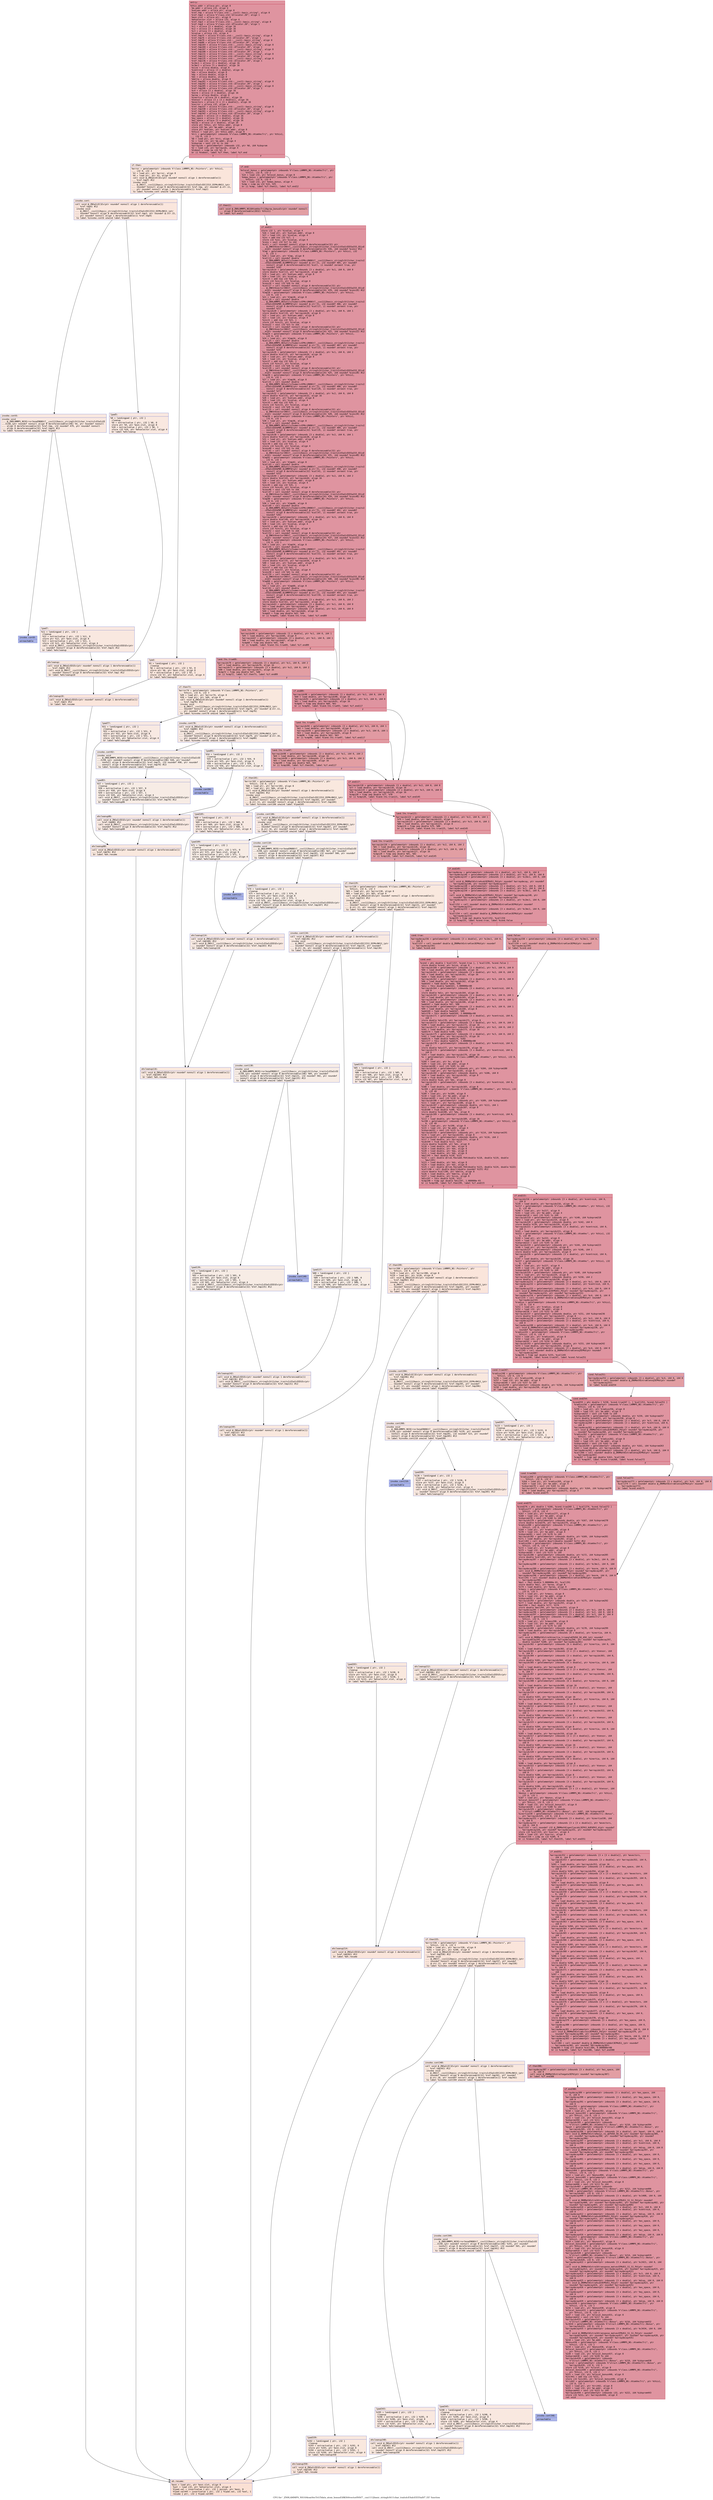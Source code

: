 digraph "CFG for '_ZN9LAMMPS_NS10AtomVecTri15data_atom_bonusEiRKSt6vectorINSt7__cxx1112basic_stringIcSt11char_traitsIcESaIcEEESaIS7_EE' function" {
	label="CFG for '_ZN9LAMMPS_NS10AtomVecTri15data_atom_bonusEiRKSt6vectorINSt7__cxx1112basic_stringIcSt11char_traitsIcESaIcEEESaIS7_EE' function";

	Node0x55c2b6636860 [shape=record,color="#b70d28ff", style=filled, fillcolor="#b70d2870" fontname="Courier",label="{entry:\l|  %this.addr = alloca ptr, align 8\l  %m.addr = alloca i32, align 4\l  %values.addr = alloca ptr, align 8\l  %ref.tmp = alloca %\"class.std::__cxx11::basic_string\", align 8\l  %ref.tmp2 = alloca %\"class.std::allocator.20\", align 1\l  %exn.slot = alloca ptr, align 8\l  %ehselector.slot = alloca i32, align 4\l  %ref.tmp3 = alloca %\"class.std::__cxx11::basic_string\", align 8\l  %ref.tmp4 = alloca %\"class.std::allocator.20\", align 1\l  %c1 = alloca [3 x double], align 16\l  %c2 = alloca [3 x double], align 16\l  %c3 = alloca [3 x double], align 16\l  %ivalue = alloca i32, align 4\l  %ref.tmp75 = alloca %\"class.std::__cxx11::basic_string\", align 8\l  %ref.tmp76 = alloca %\"class.std::allocator.20\", align 1\l  %ref.tmp79 = alloca %\"class.std::__cxx11::basic_string\", align 8\l  %ref.tmp80 = alloca %\"class.std::allocator.20\", align 1\l  %ref.tmp103 = alloca %\"class.std::__cxx11::basic_string\", align 8\l  %ref.tmp104 = alloca %\"class.std::allocator.20\", align 1\l  %ref.tmp107 = alloca %\"class.std::__cxx11::basic_string\", align 8\l  %ref.tmp108 = alloca %\"class.std::allocator.20\", align 1\l  %ref.tmp131 = alloca %\"class.std::__cxx11::basic_string\", align 8\l  %ref.tmp132 = alloca %\"class.std::allocator.20\", align 1\l  %ref.tmp135 = alloca %\"class.std::__cxx11::basic_string\", align 8\l  %ref.tmp136 = alloca %\"class.std::allocator.20\", align 1\l  %c2mc1 = alloca [3 x double], align 16\l  %c3mc1 = alloca [3 x double], align 16\l  %size = alloca double, align 8\l  %centroid = alloca [3 x double], align 16\l  %dx = alloca double, align 8\l  %dy = alloca double, align 8\l  %dz = alloca double, align 8\l  %delta = alloca double, align 8\l  %ref.tmp201 = alloca %\"class.std::__cxx11::basic_string\", align 8\l  %ref.tmp202 = alloca %\"class.std::allocator.20\", align 1\l  %ref.tmp205 = alloca %\"class.std::__cxx11::basic_string\", align 8\l  %ref.tmp206 = alloca %\"class.std::allocator.20\", align 1\l  %c4 = alloca [3 x double], align 16\l  %norm = alloca [3 x double], align 16\l  %area = alloca double, align 8\l  %inertia = alloca [6 x double], align 16\l  %tensor = alloca [3 x [3 x double]], align 16\l  %evectors = alloca [3 x [3 x double]], align 16\l  %ierror = alloca i32, align 4\l  %ref.tmp337 = alloca %\"class.std::__cxx11::basic_string\", align 8\l  %ref.tmp338 = alloca %\"class.std::allocator.20\", align 1\l  %ref.tmp341 = alloca %\"class.std::__cxx11::basic_string\", align 8\l  %ref.tmp342 = alloca %\"class.std::allocator.20\", align 1\l  %ex_space = alloca [3 x double], align 16\l  %ey_space = alloca [3 x double], align 16\l  %ez_space = alloca [3 x double], align 16\l  %disp = alloca [3 x double], align 16\l  store ptr %this, ptr %this.addr, align 8\l  store i32 %m, ptr %m.addr, align 4\l  store ptr %values, ptr %values.addr, align 8\l  %this1 = load ptr, ptr %this.addr, align 8\l  %tri = getelementptr inbounds %\"class.LAMMPS_NS::AtomVecTri\", ptr %this1,\l... i32 0, i32 3\l  %0 = load ptr, ptr %tri, align 8\l  %1 = load i32, ptr %m.addr, align 4\l  %idxprom = sext i32 %1 to i64\l  %arrayidx = getelementptr inbounds i32, ptr %0, i64 %idxprom\l  %2 = load i32, ptr %arrayidx, align 4\l  %tobool = icmp ne i32 %2, 0\l  br i1 %tobool, label %if.then, label %if.end\l|{<s0>T|<s1>F}}"];
	Node0x55c2b6636860:s0 -> Node0x55c2b67098d0[tooltip="entry -> if.then\nProbability 0.00%" ];
	Node0x55c2b6636860:s1 -> Node0x55c2b6709940[tooltip="entry -> if.end\nProbability 100.00%" ];
	Node0x55c2b67098d0 [shape=record,color="#3d50c3ff", style=filled, fillcolor="#f4c5ad70" fontname="Courier",label="{if.then:\l|  %error = getelementptr inbounds %\"class.LAMMPS_NS::Pointers\", ptr %this1,\l... i32 0, i32 3\l  %3 = load ptr, ptr %error, align 8\l  %4 = load ptr, ptr %3, align 8\l  call void @_ZNSaIcEC1Ev(ptr noundef nonnull align 1 dereferenceable(1)\l... %ref.tmp2) #12\l  invoke void\l... @_ZNSt7__cxx1112basic_stringIcSt11char_traitsIcESaIcEEC2IS3_EEPKcRKS3_(ptr\l... noundef nonnull align 8 dereferenceable(32) %ref.tmp, ptr noundef @.str.11,\l... ptr noundef nonnull align 1 dereferenceable(1) %ref.tmp2)\l          to label %invoke.cont unwind label %lpad\l}"];
	Node0x55c2b67098d0 -> Node0x55c2b6709dc0[tooltip="if.then -> invoke.cont\nProbability 50.00%" ];
	Node0x55c2b67098d0 -> Node0x55c2b6709e40[tooltip="if.then -> lpad\nProbability 50.00%" ];
	Node0x55c2b6709dc0 [shape=record,color="#3d50c3ff", style=filled, fillcolor="#f3c7b170" fontname="Courier",label="{invoke.cont:\l|  call void @_ZNSaIcEC1Ev(ptr noundef nonnull align 1 dereferenceable(1)\l... %ref.tmp4) #12\l  invoke void\l... @_ZNSt7__cxx1112basic_stringIcSt11char_traitsIcESaIcEEC2IS3_EEPKcRKS3_(ptr\l... noundef nonnull align 8 dereferenceable(32) %ref.tmp3, ptr noundef @.str.15,\l... ptr noundef nonnull align 1 dereferenceable(1) %ref.tmp4)\l          to label %invoke.cont6 unwind label %lpad5\l}"];
	Node0x55c2b6709dc0 -> Node0x55c2b670a160[tooltip="invoke.cont -> invoke.cont6\nProbability 50.00%" ];
	Node0x55c2b6709dc0 -> Node0x55c2b670a1b0[tooltip="invoke.cont -> lpad5\nProbability 50.00%" ];
	Node0x55c2b670a160 [shape=record,color="#3d50c3ff", style=filled, fillcolor="#f1ccb870" fontname="Courier",label="{invoke.cont6:\l|  invoke void\l... @_ZN9LAMMPS_NS5Error3oneERKNSt7__cxx1112basic_stringIcSt11char_traitsIcESaIcEE\l...EiS8_(ptr noundef nonnull align 8 dereferenceable(196) %4, ptr noundef nonnull\l... align 8 dereferenceable(32) %ref.tmp, i32 noundef 479, ptr noundef nonnull\l... align 8 dereferenceable(32) %ref.tmp3) #13\l          to label %invoke.cont8 unwind label %lpad7\l}"];
	Node0x55c2b670a160 -> Node0x55c2b670a110[tooltip="invoke.cont6 -> invoke.cont8\nProbability 0.00%" ];
	Node0x55c2b670a160 -> Node0x55c2b670a410[tooltip="invoke.cont6 -> lpad7\nProbability 100.00%" ];
	Node0x55c2b670a110 [shape=record,color="#3d50c3ff", style=filled, fillcolor="#4358cb70" fontname="Courier",label="{invoke.cont8:\l|  unreachable\l}"];
	Node0x55c2b6709e40 [shape=record,color="#3d50c3ff", style=filled, fillcolor="#f3c7b170" fontname="Courier",label="{lpad:\l|  %5 = landingpad \{ ptr, i32 \}\l          cleanup\l  %6 = extractvalue \{ ptr, i32 \} %5, 0\l  store ptr %6, ptr %exn.slot, align 8\l  %7 = extractvalue \{ ptr, i32 \} %5, 1\l  store i32 %7, ptr %ehselector.slot, align 4\l  br label %ehcleanup10\l}"];
	Node0x55c2b6709e40 -> Node0x55c2b670a910[tooltip="lpad -> ehcleanup10\nProbability 100.00%" ];
	Node0x55c2b670a1b0 [shape=record,color="#3d50c3ff", style=filled, fillcolor="#f1ccb870" fontname="Courier",label="{lpad5:\l|  %8 = landingpad \{ ptr, i32 \}\l          cleanup\l  %9 = extractvalue \{ ptr, i32 \} %8, 0\l  store ptr %9, ptr %exn.slot, align 8\l  %10 = extractvalue \{ ptr, i32 \} %8, 1\l  store i32 %10, ptr %ehselector.slot, align 4\l  br label %ehcleanup\l}"];
	Node0x55c2b670a1b0 -> Node0x55c2b670ac60[tooltip="lpad5 -> ehcleanup\nProbability 100.00%" ];
	Node0x55c2b670a410 [shape=record,color="#3d50c3ff", style=filled, fillcolor="#f1ccb870" fontname="Courier",label="{lpad7:\l|  %11 = landingpad \{ ptr, i32 \}\l          cleanup\l  %12 = extractvalue \{ ptr, i32 \} %11, 0\l  store ptr %12, ptr %exn.slot, align 8\l  %13 = extractvalue \{ ptr, i32 \} %11, 1\l  store i32 %13, ptr %ehselector.slot, align 4\l  call void @_ZNSt7__cxx1112basic_stringIcSt11char_traitsIcESaIcEED1Ev(ptr\l... noundef nonnull align 8 dereferenceable(32) %ref.tmp3) #12\l  br label %ehcleanup\l}"];
	Node0x55c2b670a410 -> Node0x55c2b670ac60[tooltip="lpad7 -> ehcleanup\nProbability 100.00%" ];
	Node0x55c2b670ac60 [shape=record,color="#3d50c3ff", style=filled, fillcolor="#f2cab570" fontname="Courier",label="{ehcleanup:\l|  call void @_ZNSaIcED1Ev(ptr noundef nonnull align 1 dereferenceable(1)\l... %ref.tmp4) #12\l  call void @_ZNSt7__cxx1112basic_stringIcSt11char_traitsIcESaIcEED1Ev(ptr\l... noundef nonnull align 8 dereferenceable(32) %ref.tmp) #12\l  br label %ehcleanup10\l}"];
	Node0x55c2b670ac60 -> Node0x55c2b670a910[tooltip="ehcleanup -> ehcleanup10\nProbability 100.00%" ];
	Node0x55c2b670a910 [shape=record,color="#3d50c3ff", style=filled, fillcolor="#f4c5ad70" fontname="Courier",label="{ehcleanup10:\l|  call void @_ZNSaIcED1Ev(ptr noundef nonnull align 1 dereferenceable(1)\l... %ref.tmp2) #12\l  br label %eh.resume\l}"];
	Node0x55c2b670a910 -> Node0x55c2b670b510[tooltip="ehcleanup10 -> eh.resume\nProbability 100.00%" ];
	Node0x55c2b6709940 [shape=record,color="#b70d28ff", style=filled, fillcolor="#b70d2870" fontname="Courier",label="{if.end:\l|  %nlocal_bonus = getelementptr inbounds %\"class.LAMMPS_NS::AtomVecTri\", ptr\l... %this1, i32 0, i32 2\l  %14 = load i32, ptr %nlocal_bonus, align 8\l  %nmax_bonus = getelementptr inbounds %\"class.LAMMPS_NS::AtomVecTri\", ptr\l... %this1, i32 0, i32 9\l  %15 = load i32, ptr %nmax_bonus, align 4\l  %cmp = icmp eq i32 %14, %15\l  br i1 %cmp, label %if.then11, label %if.end12\l|{<s0>T|<s1>F}}"];
	Node0x55c2b6709940:s0 -> Node0x55c2b670b940[tooltip="if.end -> if.then11\nProbability 50.00%" ];
	Node0x55c2b6709940:s1 -> Node0x55c2b670b9c0[tooltip="if.end -> if.end12\nProbability 50.00%" ];
	Node0x55c2b670b940 [shape=record,color="#3d50c3ff", style=filled, fillcolor="#be242e70" fontname="Courier",label="{if.then11:\l|  call void @_ZN9LAMMPS_NS10AtomVecTri10grow_bonusEv(ptr noundef nonnull\l... align 8 dereferenceable(2832) %this1)\l  br label %if.end12\l}"];
	Node0x55c2b670b940 -> Node0x55c2b670b9c0[tooltip="if.then11 -> if.end12\nProbability 100.00%" ];
	Node0x55c2b670b9c0 [shape=record,color="#b70d28ff", style=filled, fillcolor="#b70d2870" fontname="Courier",label="{if.end12:\l|  store i32 1, ptr %ivalue, align 4\l  %16 = load ptr, ptr %values.addr, align 8\l  %17 = load i32, ptr %ivalue, align 4\l  %inc = add nsw i32 %17, 1\l  store i32 %inc, ptr %ivalue, align 4\l  %conv = sext i32 %17 to i64\l  %call = call noundef nonnull align 8 dereferenceable(32) ptr\l... @_ZNKSt6vectorINSt7__cxx1112basic_stringIcSt11char_traitsIcESaIcEEESaIS5_EEixE\l...m(ptr noundef nonnull align 8 dereferenceable(24) %16, i64 noundef %conv) #12\l  %lmp = getelementptr inbounds %\"class.LAMMPS_NS::Pointers\", ptr %this1, i32\l... 0, i32 1\l  %18 = load ptr, ptr %lmp, align 8\l  %call13 = call noundef double\l... @_ZN9LAMMPS_NS5utils7numericEPKciRKNSt7__cxx1112basic_stringIcSt11char_traitsI\l...cESaIcEEEbPNS_6LAMMPSE(ptr noundef @.str.11, i32 noundef 485, ptr noundef\l... nonnull align 8 dereferenceable(32) %call, i1 noundef zeroext true, ptr\l... noundef %18)\l  %arrayidx14 = getelementptr inbounds [3 x double], ptr %c1, i64 0, i64 0\l  store double %call13, ptr %arrayidx14, align 16\l  %19 = load ptr, ptr %values.addr, align 8\l  %20 = load i32, ptr %ivalue, align 4\l  %inc15 = add nsw i32 %20, 1\l  store i32 %inc15, ptr %ivalue, align 4\l  %conv16 = sext i32 %20 to i64\l  %call17 = call noundef nonnull align 8 dereferenceable(32) ptr\l... @_ZNKSt6vectorINSt7__cxx1112basic_stringIcSt11char_traitsIcESaIcEEESaIS5_EEixE\l...m(ptr noundef nonnull align 8 dereferenceable(24) %19, i64 noundef %conv16) #12\l  %lmp18 = getelementptr inbounds %\"class.LAMMPS_NS::Pointers\", ptr %this1,\l... i32 0, i32 1\l  %21 = load ptr, ptr %lmp18, align 8\l  %call19 = call noundef double\l... @_ZN9LAMMPS_NS5utils7numericEPKciRKNSt7__cxx1112basic_stringIcSt11char_traitsI\l...cESaIcEEEbPNS_6LAMMPSE(ptr noundef @.str.11, i32 noundef 486, ptr noundef\l... nonnull align 8 dereferenceable(32) %call17, i1 noundef zeroext true, ptr\l... noundef %21)\l  %arrayidx20 = getelementptr inbounds [3 x double], ptr %c1, i64 0, i64 1\l  store double %call19, ptr %arrayidx20, align 8\l  %22 = load ptr, ptr %values.addr, align 8\l  %23 = load i32, ptr %ivalue, align 4\l  %inc21 = add nsw i32 %23, 1\l  store i32 %inc21, ptr %ivalue, align 4\l  %conv22 = sext i32 %23 to i64\l  %call23 = call noundef nonnull align 8 dereferenceable(32) ptr\l... @_ZNKSt6vectorINSt7__cxx1112basic_stringIcSt11char_traitsIcESaIcEEESaIS5_EEixE\l...m(ptr noundef nonnull align 8 dereferenceable(24) %22, i64 noundef %conv22) #12\l  %lmp24 = getelementptr inbounds %\"class.LAMMPS_NS::Pointers\", ptr %this1,\l... i32 0, i32 1\l  %24 = load ptr, ptr %lmp24, align 8\l  %call25 = call noundef double\l... @_ZN9LAMMPS_NS5utils7numericEPKciRKNSt7__cxx1112basic_stringIcSt11char_traitsI\l...cESaIcEEEbPNS_6LAMMPSE(ptr noundef @.str.11, i32 noundef 487, ptr noundef\l... nonnull align 8 dereferenceable(32) %call23, i1 noundef zeroext true, ptr\l... noundef %24)\l  %arrayidx26 = getelementptr inbounds [3 x double], ptr %c1, i64 0, i64 2\l  store double %call25, ptr %arrayidx26, align 16\l  %25 = load ptr, ptr %values.addr, align 8\l  %26 = load i32, ptr %ivalue, align 4\l  %inc27 = add nsw i32 %26, 1\l  store i32 %inc27, ptr %ivalue, align 4\l  %conv28 = sext i32 %26 to i64\l  %call29 = call noundef nonnull align 8 dereferenceable(32) ptr\l... @_ZNKSt6vectorINSt7__cxx1112basic_stringIcSt11char_traitsIcESaIcEEESaIS5_EEixE\l...m(ptr noundef nonnull align 8 dereferenceable(24) %25, i64 noundef %conv28) #12\l  %lmp30 = getelementptr inbounds %\"class.LAMMPS_NS::Pointers\", ptr %this1,\l... i32 0, i32 1\l  %27 = load ptr, ptr %lmp30, align 8\l  %call31 = call noundef double\l... @_ZN9LAMMPS_NS5utils7numericEPKciRKNSt7__cxx1112basic_stringIcSt11char_traitsI\l...cESaIcEEEbPNS_6LAMMPSE(ptr noundef @.str.11, i32 noundef 488, ptr noundef\l... nonnull align 8 dereferenceable(32) %call29, i1 noundef zeroext true, ptr\l... noundef %27)\l  %arrayidx32 = getelementptr inbounds [3 x double], ptr %c2, i64 0, i64 0\l  store double %call31, ptr %arrayidx32, align 16\l  %28 = load ptr, ptr %values.addr, align 8\l  %29 = load i32, ptr %ivalue, align 4\l  %inc33 = add nsw i32 %29, 1\l  store i32 %inc33, ptr %ivalue, align 4\l  %conv34 = sext i32 %29 to i64\l  %call35 = call noundef nonnull align 8 dereferenceable(32) ptr\l... @_ZNKSt6vectorINSt7__cxx1112basic_stringIcSt11char_traitsIcESaIcEEESaIS5_EEixE\l...m(ptr noundef nonnull align 8 dereferenceable(24) %28, i64 noundef %conv34) #12\l  %lmp36 = getelementptr inbounds %\"class.LAMMPS_NS::Pointers\", ptr %this1,\l... i32 0, i32 1\l  %30 = load ptr, ptr %lmp36, align 8\l  %call37 = call noundef double\l... @_ZN9LAMMPS_NS5utils7numericEPKciRKNSt7__cxx1112basic_stringIcSt11char_traitsI\l...cESaIcEEEbPNS_6LAMMPSE(ptr noundef @.str.11, i32 noundef 489, ptr noundef\l... nonnull align 8 dereferenceable(32) %call35, i1 noundef zeroext true, ptr\l... noundef %30)\l  %arrayidx38 = getelementptr inbounds [3 x double], ptr %c2, i64 0, i64 1\l  store double %call37, ptr %arrayidx38, align 8\l  %31 = load ptr, ptr %values.addr, align 8\l  %32 = load i32, ptr %ivalue, align 4\l  %inc39 = add nsw i32 %32, 1\l  store i32 %inc39, ptr %ivalue, align 4\l  %conv40 = sext i32 %32 to i64\l  %call41 = call noundef nonnull align 8 dereferenceable(32) ptr\l... @_ZNKSt6vectorINSt7__cxx1112basic_stringIcSt11char_traitsIcESaIcEEESaIS5_EEixE\l...m(ptr noundef nonnull align 8 dereferenceable(24) %31, i64 noundef %conv40) #12\l  %lmp42 = getelementptr inbounds %\"class.LAMMPS_NS::Pointers\", ptr %this1,\l... i32 0, i32 1\l  %33 = load ptr, ptr %lmp42, align 8\l  %call43 = call noundef double\l... @_ZN9LAMMPS_NS5utils7numericEPKciRKNSt7__cxx1112basic_stringIcSt11char_traitsI\l...cESaIcEEEbPNS_6LAMMPSE(ptr noundef @.str.11, i32 noundef 490, ptr noundef\l... nonnull align 8 dereferenceable(32) %call41, i1 noundef zeroext true, ptr\l... noundef %33)\l  %arrayidx44 = getelementptr inbounds [3 x double], ptr %c2, i64 0, i64 2\l  store double %call43, ptr %arrayidx44, align 16\l  %34 = load ptr, ptr %values.addr, align 8\l  %35 = load i32, ptr %ivalue, align 4\l  %inc45 = add nsw i32 %35, 1\l  store i32 %inc45, ptr %ivalue, align 4\l  %conv46 = sext i32 %35 to i64\l  %call47 = call noundef nonnull align 8 dereferenceable(32) ptr\l... @_ZNKSt6vectorINSt7__cxx1112basic_stringIcSt11char_traitsIcESaIcEEESaIS5_EEixE\l...m(ptr noundef nonnull align 8 dereferenceable(24) %34, i64 noundef %conv46) #12\l  %lmp48 = getelementptr inbounds %\"class.LAMMPS_NS::Pointers\", ptr %this1,\l... i32 0, i32 1\l  %36 = load ptr, ptr %lmp48, align 8\l  %call49 = call noundef double\l... @_ZN9LAMMPS_NS5utils7numericEPKciRKNSt7__cxx1112basic_stringIcSt11char_traitsI\l...cESaIcEEEbPNS_6LAMMPSE(ptr noundef @.str.11, i32 noundef 491, ptr noundef\l... nonnull align 8 dereferenceable(32) %call47, i1 noundef zeroext true, ptr\l... noundef %36)\l  %arrayidx50 = getelementptr inbounds [3 x double], ptr %c3, i64 0, i64 0\l  store double %call49, ptr %arrayidx50, align 16\l  %37 = load ptr, ptr %values.addr, align 8\l  %38 = load i32, ptr %ivalue, align 4\l  %inc51 = add nsw i32 %38, 1\l  store i32 %inc51, ptr %ivalue, align 4\l  %conv52 = sext i32 %38 to i64\l  %call53 = call noundef nonnull align 8 dereferenceable(32) ptr\l... @_ZNKSt6vectorINSt7__cxx1112basic_stringIcSt11char_traitsIcESaIcEEESaIS5_EEixE\l...m(ptr noundef nonnull align 8 dereferenceable(24) %37, i64 noundef %conv52) #12\l  %lmp54 = getelementptr inbounds %\"class.LAMMPS_NS::Pointers\", ptr %this1,\l... i32 0, i32 1\l  %39 = load ptr, ptr %lmp54, align 8\l  %call55 = call noundef double\l... @_ZN9LAMMPS_NS5utils7numericEPKciRKNSt7__cxx1112basic_stringIcSt11char_traitsI\l...cESaIcEEEbPNS_6LAMMPSE(ptr noundef @.str.11, i32 noundef 492, ptr noundef\l... nonnull align 8 dereferenceable(32) %call53, i1 noundef zeroext true, ptr\l... noundef %39)\l  %arrayidx56 = getelementptr inbounds [3 x double], ptr %c3, i64 0, i64 1\l  store double %call55, ptr %arrayidx56, align 8\l  %40 = load ptr, ptr %values.addr, align 8\l  %41 = load i32, ptr %ivalue, align 4\l  %inc57 = add nsw i32 %41, 1\l  store i32 %inc57, ptr %ivalue, align 4\l  %conv58 = sext i32 %41 to i64\l  %call59 = call noundef nonnull align 8 dereferenceable(32) ptr\l... @_ZNKSt6vectorINSt7__cxx1112basic_stringIcSt11char_traitsIcESaIcEEESaIS5_EEixE\l...m(ptr noundef nonnull align 8 dereferenceable(24) %40, i64 noundef %conv58) #12\l  %lmp60 = getelementptr inbounds %\"class.LAMMPS_NS::Pointers\", ptr %this1,\l... i32 0, i32 1\l  %42 = load ptr, ptr %lmp60, align 8\l  %call61 = call noundef double\l... @_ZN9LAMMPS_NS5utils7numericEPKciRKNSt7__cxx1112basic_stringIcSt11char_traitsI\l...cESaIcEEEbPNS_6LAMMPSE(ptr noundef @.str.11, i32 noundef 493, ptr noundef\l... nonnull align 8 dereferenceable(32) %call59, i1 noundef zeroext true, ptr\l... noundef %42)\l  %arrayidx62 = getelementptr inbounds [3 x double], ptr %c3, i64 0, i64 2\l  store double %call61, ptr %arrayidx62, align 16\l  %arrayidx63 = getelementptr inbounds [3 x double], ptr %c1, i64 0, i64 0\l  %43 = load double, ptr %arrayidx63, align 16\l  %arrayidx64 = getelementptr inbounds [3 x double], ptr %c2, i64 0, i64 0\l  %44 = load double, ptr %arrayidx64, align 16\l  %cmp65 = fcmp oeq double %43, %44\l  br i1 %cmp65, label %land.lhs.true, label %if.end89\l|{<s0>T|<s1>F}}"];
	Node0x55c2b670b9c0:s0 -> Node0x55c2b67119d0[tooltip="if.end12 -> land.lhs.true\nProbability 62.50%" ];
	Node0x55c2b670b9c0:s1 -> Node0x55c2b6711a50[tooltip="if.end12 -> if.end89\nProbability 37.50%" ];
	Node0x55c2b67119d0 [shape=record,color="#b70d28ff", style=filled, fillcolor="#bb1b2c70" fontname="Courier",label="{land.lhs.true:\l|  %arrayidx66 = getelementptr inbounds [3 x double], ptr %c1, i64 0, i64 1\l  %45 = load double, ptr %arrayidx66, align 8\l  %arrayidx67 = getelementptr inbounds [3 x double], ptr %c2, i64 0, i64 1\l  %46 = load double, ptr %arrayidx67, align 8\l  %cmp68 = fcmp oeq double %45, %46\l  br i1 %cmp68, label %land.lhs.true69, label %if.end89\l|{<s0>T|<s1>F}}"];
	Node0x55c2b67119d0:s0 -> Node0x55c2b6711f10[tooltip="land.lhs.true -> land.lhs.true69\nProbability 62.50%" ];
	Node0x55c2b67119d0:s1 -> Node0x55c2b6711a50[tooltip="land.lhs.true -> if.end89\nProbability 37.50%" ];
	Node0x55c2b6711f10 [shape=record,color="#3d50c3ff", style=filled, fillcolor="#be242e70" fontname="Courier",label="{land.lhs.true69:\l|  %arrayidx70 = getelementptr inbounds [3 x double], ptr %c1, i64 0, i64 2\l  %47 = load double, ptr %arrayidx70, align 16\l  %arrayidx71 = getelementptr inbounds [3 x double], ptr %c2, i64 0, i64 2\l  %48 = load double, ptr %arrayidx71, align 16\l  %cmp72 = fcmp oeq double %47, %48\l  br i1 %cmp72, label %if.then73, label %if.end89\l|{<s0>T|<s1>F}}"];
	Node0x55c2b6711f10:s0 -> Node0x55c2b6712be0[tooltip="land.lhs.true69 -> if.then73\nProbability 0.00%" ];
	Node0x55c2b6711f10:s1 -> Node0x55c2b6711a50[tooltip="land.lhs.true69 -> if.end89\nProbability 100.00%" ];
	Node0x55c2b6712be0 [shape=record,color="#3d50c3ff", style=filled, fillcolor="#f2cab570" fontname="Courier",label="{if.then73:\l|  %error74 = getelementptr inbounds %\"class.LAMMPS_NS::Pointers\", ptr\l... %this1, i32 0, i32 3\l  %49 = load ptr, ptr %error74, align 8\l  %50 = load ptr, ptr %49, align 8\l  call void @_ZNSaIcEC1Ev(ptr noundef nonnull align 1 dereferenceable(1)\l... %ref.tmp76) #12\l  invoke void\l... @_ZNSt7__cxx1112basic_stringIcSt11char_traitsIcESaIcEEC2IS3_EEPKcRKS3_(ptr\l... noundef nonnull align 8 dereferenceable(32) %ref.tmp75, ptr noundef @.str.11,\l... ptr noundef nonnull align 1 dereferenceable(1) %ref.tmp76)\l          to label %invoke.cont78 unwind label %lpad77\l}"];
	Node0x55c2b6712be0 -> Node0x55c2b6713070[tooltip="if.then73 -> invoke.cont78\nProbability 50.00%" ];
	Node0x55c2b6712be0 -> Node0x55c2b67130f0[tooltip="if.then73 -> lpad77\nProbability 50.00%" ];
	Node0x55c2b6713070 [shape=record,color="#3d50c3ff", style=filled, fillcolor="#efcebd70" fontname="Courier",label="{invoke.cont78:\l|  call void @_ZNSaIcEC1Ev(ptr noundef nonnull align 1 dereferenceable(1)\l... %ref.tmp80) #12\l  invoke void\l... @_ZNSt7__cxx1112basic_stringIcSt11char_traitsIcESaIcEEC2IS3_EEPKcRKS3_(ptr\l... noundef nonnull align 8 dereferenceable(32) %ref.tmp79, ptr noundef @.str.16,\l... ptr noundef nonnull align 1 dereferenceable(1) %ref.tmp80)\l          to label %invoke.cont82 unwind label %lpad81\l}"];
	Node0x55c2b6713070 -> Node0x55c2b6713470[tooltip="invoke.cont78 -> invoke.cont82\nProbability 50.00%" ];
	Node0x55c2b6713070 -> Node0x55c2b67134c0[tooltip="invoke.cont78 -> lpad81\nProbability 50.00%" ];
	Node0x55c2b6713470 [shape=record,color="#3d50c3ff", style=filled, fillcolor="#ecd3c570" fontname="Courier",label="{invoke.cont82:\l|  invoke void\l... @_ZN9LAMMPS_NS5Error3oneERKNSt7__cxx1112basic_stringIcSt11char_traitsIcESaIcEE\l...EiS8_(ptr noundef nonnull align 8 dereferenceable(196) %50, ptr noundef\l... nonnull align 8 dereferenceable(32) %ref.tmp75, i32 noundef 498, ptr noundef\l... nonnull align 8 dereferenceable(32) %ref.tmp79) #13\l          to label %invoke.cont84 unwind label %lpad83\l}"];
	Node0x55c2b6713470 -> Node0x55c2b6713420[tooltip="invoke.cont82 -> invoke.cont84\nProbability 0.00%" ];
	Node0x55c2b6713470 -> Node0x55c2b67137e0[tooltip="invoke.cont82 -> lpad83\nProbability 100.00%" ];
	Node0x55c2b6713420 [shape=record,color="#3d50c3ff", style=filled, fillcolor="#3d50c370" fontname="Courier",label="{invoke.cont84:\l|  unreachable\l}"];
	Node0x55c2b67130f0 [shape=record,color="#3d50c3ff", style=filled, fillcolor="#efcebd70" fontname="Courier",label="{lpad77:\l|  %51 = landingpad \{ ptr, i32 \}\l          cleanup\l  %52 = extractvalue \{ ptr, i32 \} %51, 0\l  store ptr %52, ptr %exn.slot, align 8\l  %53 = extractvalue \{ ptr, i32 \} %51, 1\l  store i32 %53, ptr %ehselector.slot, align 4\l  br label %ehcleanup88\l}"];
	Node0x55c2b67130f0 -> Node0x55c2b6713da0[tooltip="lpad77 -> ehcleanup88\nProbability 100.00%" ];
	Node0x55c2b67134c0 [shape=record,color="#3d50c3ff", style=filled, fillcolor="#ecd3c570" fontname="Courier",label="{lpad81:\l|  %54 = landingpad \{ ptr, i32 \}\l          cleanup\l  %55 = extractvalue \{ ptr, i32 \} %54, 0\l  store ptr %55, ptr %exn.slot, align 8\l  %56 = extractvalue \{ ptr, i32 \} %54, 1\l  store i32 %56, ptr %ehselector.slot, align 4\l  br label %ehcleanup86\l}"];
	Node0x55c2b67134c0 -> Node0x55c2b6714080[tooltip="lpad81 -> ehcleanup86\nProbability 100.00%" ];
	Node0x55c2b67137e0 [shape=record,color="#3d50c3ff", style=filled, fillcolor="#ecd3c570" fontname="Courier",label="{lpad83:\l|  %57 = landingpad \{ ptr, i32 \}\l          cleanup\l  %58 = extractvalue \{ ptr, i32 \} %57, 0\l  store ptr %58, ptr %exn.slot, align 8\l  %59 = extractvalue \{ ptr, i32 \} %57, 1\l  store i32 %59, ptr %ehselector.slot, align 4\l  call void @_ZNSt7__cxx1112basic_stringIcSt11char_traitsIcESaIcEED1Ev(ptr\l... noundef nonnull align 8 dereferenceable(32) %ref.tmp79) #12\l  br label %ehcleanup86\l}"];
	Node0x55c2b67137e0 -> Node0x55c2b6714080[tooltip="lpad83 -> ehcleanup86\nProbability 100.00%" ];
	Node0x55c2b6714080 [shape=record,color="#3d50c3ff", style=filled, fillcolor="#efcebd70" fontname="Courier",label="{ehcleanup86:\l|  call void @_ZNSaIcED1Ev(ptr noundef nonnull align 1 dereferenceable(1)\l... %ref.tmp80) #12\l  call void @_ZNSt7__cxx1112basic_stringIcSt11char_traitsIcESaIcEED1Ev(ptr\l... noundef nonnull align 8 dereferenceable(32) %ref.tmp75) #12\l  br label %ehcleanup88\l}"];
	Node0x55c2b6714080 -> Node0x55c2b6713da0[tooltip="ehcleanup86 -> ehcleanup88\nProbability 100.00%" ];
	Node0x55c2b6713da0 [shape=record,color="#3d50c3ff", style=filled, fillcolor="#f2cab570" fontname="Courier",label="{ehcleanup88:\l|  call void @_ZNSaIcED1Ev(ptr noundef nonnull align 1 dereferenceable(1)\l... %ref.tmp76) #12\l  br label %eh.resume\l}"];
	Node0x55c2b6713da0 -> Node0x55c2b670b510[tooltip="ehcleanup88 -> eh.resume\nProbability 100.00%" ];
	Node0x55c2b6711a50 [shape=record,color="#b70d28ff", style=filled, fillcolor="#b70d2870" fontname="Courier",label="{if.end89:\l|  %arrayidx90 = getelementptr inbounds [3 x double], ptr %c1, i64 0, i64 0\l  %60 = load double, ptr %arrayidx90, align 16\l  %arrayidx91 = getelementptr inbounds [3 x double], ptr %c3, i64 0, i64 0\l  %61 = load double, ptr %arrayidx91, align 16\l  %cmp92 = fcmp oeq double %60, %61\l  br i1 %cmp92, label %land.lhs.true93, label %if.end117\l|{<s0>T|<s1>F}}"];
	Node0x55c2b6711a50:s0 -> Node0x55c2b6714c70[tooltip="if.end89 -> land.lhs.true93\nProbability 62.50%" ];
	Node0x55c2b6711a50:s1 -> Node0x55c2b6714cf0[tooltip="if.end89 -> if.end117\nProbability 37.50%" ];
	Node0x55c2b6714c70 [shape=record,color="#b70d28ff", style=filled, fillcolor="#bb1b2c70" fontname="Courier",label="{land.lhs.true93:\l|  %arrayidx94 = getelementptr inbounds [3 x double], ptr %c1, i64 0, i64 1\l  %62 = load double, ptr %arrayidx94, align 8\l  %arrayidx95 = getelementptr inbounds [3 x double], ptr %c3, i64 0, i64 1\l  %63 = load double, ptr %arrayidx95, align 8\l  %cmp96 = fcmp oeq double %62, %63\l  br i1 %cmp96, label %land.lhs.true97, label %if.end117\l|{<s0>T|<s1>F}}"];
	Node0x55c2b6714c70:s0 -> Node0x55c2b67151b0[tooltip="land.lhs.true93 -> land.lhs.true97\nProbability 62.50%" ];
	Node0x55c2b6714c70:s1 -> Node0x55c2b6714cf0[tooltip="land.lhs.true93 -> if.end117\nProbability 37.50%" ];
	Node0x55c2b67151b0 [shape=record,color="#3d50c3ff", style=filled, fillcolor="#be242e70" fontname="Courier",label="{land.lhs.true97:\l|  %arrayidx98 = getelementptr inbounds [3 x double], ptr %c1, i64 0, i64 2\l  %64 = load double, ptr %arrayidx98, align 16\l  %arrayidx99 = getelementptr inbounds [3 x double], ptr %c3, i64 0, i64 2\l  %65 = load double, ptr %arrayidx99, align 16\l  %cmp100 = fcmp oeq double %64, %65\l  br i1 %cmp100, label %if.then101, label %if.end117\l|{<s0>T|<s1>F}}"];
	Node0x55c2b67151b0:s0 -> Node0x55c2b6715670[tooltip="land.lhs.true97 -> if.then101\nProbability 0.00%" ];
	Node0x55c2b67151b0:s1 -> Node0x55c2b6714cf0[tooltip="land.lhs.true97 -> if.end117\nProbability 100.00%" ];
	Node0x55c2b6715670 [shape=record,color="#3d50c3ff", style=filled, fillcolor="#f2cab570" fontname="Courier",label="{if.then101:\l|  %error102 = getelementptr inbounds %\"class.LAMMPS_NS::Pointers\", ptr\l... %this1, i32 0, i32 3\l  %66 = load ptr, ptr %error102, align 8\l  %67 = load ptr, ptr %66, align 8\l  call void @_ZNSaIcEC1Ev(ptr noundef nonnull align 1 dereferenceable(1)\l... %ref.tmp104) #12\l  invoke void\l... @_ZNSt7__cxx1112basic_stringIcSt11char_traitsIcESaIcEEC2IS3_EEPKcRKS3_(ptr\l... noundef nonnull align 8 dereferenceable(32) %ref.tmp103, ptr noundef\l... @.str.11, ptr noundef nonnull align 1 dereferenceable(1) %ref.tmp104)\l          to label %invoke.cont106 unwind label %lpad105\l}"];
	Node0x55c2b6715670 -> Node0x55c2b6715b10[tooltip="if.then101 -> invoke.cont106\nProbability 50.00%" ];
	Node0x55c2b6715670 -> Node0x55c2b6715b90[tooltip="if.then101 -> lpad105\nProbability 50.00%" ];
	Node0x55c2b6715b10 [shape=record,color="#3d50c3ff", style=filled, fillcolor="#efcebd70" fontname="Courier",label="{invoke.cont106:\l|  call void @_ZNSaIcEC1Ev(ptr noundef nonnull align 1 dereferenceable(1)\l... %ref.tmp108) #12\l  invoke void\l... @_ZNSt7__cxx1112basic_stringIcSt11char_traitsIcESaIcEEC2IS3_EEPKcRKS3_(ptr\l... noundef nonnull align 8 dereferenceable(32) %ref.tmp107, ptr noundef\l... @.str.16, ptr noundef nonnull align 1 dereferenceable(1) %ref.tmp108)\l          to label %invoke.cont110 unwind label %lpad109\l}"];
	Node0x55c2b6715b10 -> Node0x55c2b6715eb0[tooltip="invoke.cont106 -> invoke.cont110\nProbability 50.00%" ];
	Node0x55c2b6715b10 -> Node0x55c2b6715f00[tooltip="invoke.cont106 -> lpad109\nProbability 50.00%" ];
	Node0x55c2b6715eb0 [shape=record,color="#3d50c3ff", style=filled, fillcolor="#ecd3c570" fontname="Courier",label="{invoke.cont110:\l|  invoke void\l... @_ZN9LAMMPS_NS5Error3oneERKNSt7__cxx1112basic_stringIcSt11char_traitsIcESaIcEE\l...EiS8_(ptr noundef nonnull align 8 dereferenceable(196) %67, ptr noundef\l... nonnull align 8 dereferenceable(32) %ref.tmp103, i32 noundef 500, ptr noundef\l... nonnull align 8 dereferenceable(32) %ref.tmp107) #13\l          to label %invoke.cont112 unwind label %lpad111\l}"];
	Node0x55c2b6715eb0 -> Node0x55c2b6715e60[tooltip="invoke.cont110 -> invoke.cont112\nProbability 0.00%" ];
	Node0x55c2b6715eb0 -> Node0x55c2b67161c0[tooltip="invoke.cont110 -> lpad111\nProbability 100.00%" ];
	Node0x55c2b6715e60 [shape=record,color="#3d50c3ff", style=filled, fillcolor="#3d50c370" fontname="Courier",label="{invoke.cont112:\l|  unreachable\l}"];
	Node0x55c2b6715b90 [shape=record,color="#3d50c3ff", style=filled, fillcolor="#efcebd70" fontname="Courier",label="{lpad105:\l|  %68 = landingpad \{ ptr, i32 \}\l          cleanup\l  %69 = extractvalue \{ ptr, i32 \} %68, 0\l  store ptr %69, ptr %exn.slot, align 8\l  %70 = extractvalue \{ ptr, i32 \} %68, 1\l  store i32 %70, ptr %ehselector.slot, align 4\l  br label %ehcleanup116\l}"];
	Node0x55c2b6715b90 -> Node0x55c2b6716780[tooltip="lpad105 -> ehcleanup116\nProbability 100.00%" ];
	Node0x55c2b6715f00 [shape=record,color="#3d50c3ff", style=filled, fillcolor="#ecd3c570" fontname="Courier",label="{lpad109:\l|  %71 = landingpad \{ ptr, i32 \}\l          cleanup\l  %72 = extractvalue \{ ptr, i32 \} %71, 0\l  store ptr %72, ptr %exn.slot, align 8\l  %73 = extractvalue \{ ptr, i32 \} %71, 1\l  store i32 %73, ptr %ehselector.slot, align 4\l  br label %ehcleanup114\l}"];
	Node0x55c2b6715f00 -> Node0x55c2b6716ad0[tooltip="lpad109 -> ehcleanup114\nProbability 100.00%" ];
	Node0x55c2b67161c0 [shape=record,color="#3d50c3ff", style=filled, fillcolor="#ecd3c570" fontname="Courier",label="{lpad111:\l|  %74 = landingpad \{ ptr, i32 \}\l          cleanup\l  %75 = extractvalue \{ ptr, i32 \} %74, 0\l  store ptr %75, ptr %exn.slot, align 8\l  %76 = extractvalue \{ ptr, i32 \} %74, 1\l  store i32 %76, ptr %ehselector.slot, align 4\l  call void @_ZNSt7__cxx1112basic_stringIcSt11char_traitsIcESaIcEED1Ev(ptr\l... noundef nonnull align 8 dereferenceable(32) %ref.tmp107) #12\l  br label %ehcleanup114\l}"];
	Node0x55c2b67161c0 -> Node0x55c2b6716ad0[tooltip="lpad111 -> ehcleanup114\nProbability 100.00%" ];
	Node0x55c2b6716ad0 [shape=record,color="#3d50c3ff", style=filled, fillcolor="#efcebd70" fontname="Courier",label="{ehcleanup114:\l|  call void @_ZNSaIcED1Ev(ptr noundef nonnull align 1 dereferenceable(1)\l... %ref.tmp108) #12\l  call void @_ZNSt7__cxx1112basic_stringIcSt11char_traitsIcESaIcEED1Ev(ptr\l... noundef nonnull align 8 dereferenceable(32) %ref.tmp103) #12\l  br label %ehcleanup116\l}"];
	Node0x55c2b6716ad0 -> Node0x55c2b6716780[tooltip="ehcleanup114 -> ehcleanup116\nProbability 100.00%" ];
	Node0x55c2b6716780 [shape=record,color="#3d50c3ff", style=filled, fillcolor="#f2cab570" fontname="Courier",label="{ehcleanup116:\l|  call void @_ZNSaIcED1Ev(ptr noundef nonnull align 1 dereferenceable(1)\l... %ref.tmp104) #12\l  br label %eh.resume\l}"];
	Node0x55c2b6716780 -> Node0x55c2b670b510[tooltip="ehcleanup116 -> eh.resume\nProbability 100.00%" ];
	Node0x55c2b6714cf0 [shape=record,color="#b70d28ff", style=filled, fillcolor="#b70d2870" fontname="Courier",label="{if.end117:\l|  %arrayidx118 = getelementptr inbounds [3 x double], ptr %c2, i64 0, i64 0\l  %77 = load double, ptr %arrayidx118, align 16\l  %arrayidx119 = getelementptr inbounds [3 x double], ptr %c3, i64 0, i64 0\l  %78 = load double, ptr %arrayidx119, align 16\l  %cmp120 = fcmp oeq double %77, %78\l  br i1 %cmp120, label %land.lhs.true121, label %if.end145\l|{<s0>T|<s1>F}}"];
	Node0x55c2b6714cf0:s0 -> Node0x55c2b6717760[tooltip="if.end117 -> land.lhs.true121\nProbability 62.50%" ];
	Node0x55c2b6714cf0:s1 -> Node0x55c2b6717800[tooltip="if.end117 -> if.end145\nProbability 37.50%" ];
	Node0x55c2b6717760 [shape=record,color="#b70d28ff", style=filled, fillcolor="#bb1b2c70" fontname="Courier",label="{land.lhs.true121:\l|  %arrayidx122 = getelementptr inbounds [3 x double], ptr %c2, i64 0, i64 1\l  %79 = load double, ptr %arrayidx122, align 8\l  %arrayidx123 = getelementptr inbounds [3 x double], ptr %c3, i64 0, i64 1\l  %80 = load double, ptr %arrayidx123, align 8\l  %cmp124 = fcmp oeq double %79, %80\l  br i1 %cmp124, label %land.lhs.true125, label %if.end145\l|{<s0>T|<s1>F}}"];
	Node0x55c2b6717760:s0 -> Node0x55c2b6717cd0[tooltip="land.lhs.true121 -> land.lhs.true125\nProbability 62.50%" ];
	Node0x55c2b6717760:s1 -> Node0x55c2b6717800[tooltip="land.lhs.true121 -> if.end145\nProbability 37.50%" ];
	Node0x55c2b6717cd0 [shape=record,color="#3d50c3ff", style=filled, fillcolor="#be242e70" fontname="Courier",label="{land.lhs.true125:\l|  %arrayidx126 = getelementptr inbounds [3 x double], ptr %c2, i64 0, i64 2\l  %81 = load double, ptr %arrayidx126, align 16\l  %arrayidx127 = getelementptr inbounds [3 x double], ptr %c3, i64 0, i64 2\l  %82 = load double, ptr %arrayidx127, align 16\l  %cmp128 = fcmp oeq double %81, %82\l  br i1 %cmp128, label %if.then129, label %if.end145\l|{<s0>T|<s1>F}}"];
	Node0x55c2b6717cd0:s0 -> Node0x55c2b6718160[tooltip="land.lhs.true125 -> if.then129\nProbability 0.00%" ];
	Node0x55c2b6717cd0:s1 -> Node0x55c2b6717800[tooltip="land.lhs.true125 -> if.end145\nProbability 100.00%" ];
	Node0x55c2b6718160 [shape=record,color="#3d50c3ff", style=filled, fillcolor="#f2cab570" fontname="Courier",label="{if.then129:\l|  %error130 = getelementptr inbounds %\"class.LAMMPS_NS::Pointers\", ptr\l... %this1, i32 0, i32 3\l  %83 = load ptr, ptr %error130, align 8\l  %84 = load ptr, ptr %83, align 8\l  call void @_ZNSaIcEC1Ev(ptr noundef nonnull align 1 dereferenceable(1)\l... %ref.tmp132) #12\l  invoke void\l... @_ZNSt7__cxx1112basic_stringIcSt11char_traitsIcESaIcEEC2IS3_EEPKcRKS3_(ptr\l... noundef nonnull align 8 dereferenceable(32) %ref.tmp131, ptr noundef\l... @.str.11, ptr noundef nonnull align 1 dereferenceable(1) %ref.tmp132)\l          to label %invoke.cont134 unwind label %lpad133\l}"];
	Node0x55c2b6718160 -> Node0x55c2b67185d0[tooltip="if.then129 -> invoke.cont134\nProbability 50.00%" ];
	Node0x55c2b6718160 -> Node0x55c2b6718650[tooltip="if.then129 -> lpad133\nProbability 50.00%" ];
	Node0x55c2b67185d0 [shape=record,color="#3d50c3ff", style=filled, fillcolor="#efcebd70" fontname="Courier",label="{invoke.cont134:\l|  call void @_ZNSaIcEC1Ev(ptr noundef nonnull align 1 dereferenceable(1)\l... %ref.tmp136) #12\l  invoke void\l... @_ZNSt7__cxx1112basic_stringIcSt11char_traitsIcESaIcEEC2IS3_EEPKcRKS3_(ptr\l... noundef nonnull align 8 dereferenceable(32) %ref.tmp135, ptr noundef\l... @.str.16, ptr noundef nonnull align 1 dereferenceable(1) %ref.tmp136)\l          to label %invoke.cont138 unwind label %lpad137\l}"];
	Node0x55c2b67185d0 -> Node0x55c2b6718970[tooltip="invoke.cont134 -> invoke.cont138\nProbability 50.00%" ];
	Node0x55c2b67185d0 -> Node0x55c2b670dca0[tooltip="invoke.cont134 -> lpad137\nProbability 50.00%" ];
	Node0x55c2b6718970 [shape=record,color="#3d50c3ff", style=filled, fillcolor="#ecd3c570" fontname="Courier",label="{invoke.cont138:\l|  invoke void\l... @_ZN9LAMMPS_NS5Error3oneERKNSt7__cxx1112basic_stringIcSt11char_traitsIcESaIcEE\l...EiS8_(ptr noundef nonnull align 8 dereferenceable(196) %84, ptr noundef\l... nonnull align 8 dereferenceable(32) %ref.tmp131, i32 noundef 502, ptr noundef\l... nonnull align 8 dereferenceable(32) %ref.tmp135) #13\l          to label %invoke.cont140 unwind label %lpad139\l}"];
	Node0x55c2b6718970 -> Node0x55c2b6718920[tooltip="invoke.cont138 -> invoke.cont140\nProbability 0.00%" ];
	Node0x55c2b6718970 -> Node0x55c2b670df60[tooltip="invoke.cont138 -> lpad139\nProbability 100.00%" ];
	Node0x55c2b6718920 [shape=record,color="#3d50c3ff", style=filled, fillcolor="#3d50c370" fontname="Courier",label="{invoke.cont140:\l|  unreachable\l}"];
	Node0x55c2b6718650 [shape=record,color="#3d50c3ff", style=filled, fillcolor="#efcebd70" fontname="Courier",label="{lpad133:\l|  %85 = landingpad \{ ptr, i32 \}\l          cleanup\l  %86 = extractvalue \{ ptr, i32 \} %85, 0\l  store ptr %86, ptr %exn.slot, align 8\l  %87 = extractvalue \{ ptr, i32 \} %85, 1\l  store i32 %87, ptr %ehselector.slot, align 4\l  br label %ehcleanup144\l}"];
	Node0x55c2b6718650 -> Node0x55c2b670e520[tooltip="lpad133 -> ehcleanup144\nProbability 100.00%" ];
	Node0x55c2b670dca0 [shape=record,color="#3d50c3ff", style=filled, fillcolor="#ecd3c570" fontname="Courier",label="{lpad137:\l|  %88 = landingpad \{ ptr, i32 \}\l          cleanup\l  %89 = extractvalue \{ ptr, i32 \} %88, 0\l  store ptr %89, ptr %exn.slot, align 8\l  %90 = extractvalue \{ ptr, i32 \} %88, 1\l  store i32 %90, ptr %ehselector.slot, align 4\l  br label %ehcleanup142\l}"];
	Node0x55c2b670dca0 -> Node0x55c2b670e870[tooltip="lpad137 -> ehcleanup142\nProbability 100.00%" ];
	Node0x55c2b670df60 [shape=record,color="#3d50c3ff", style=filled, fillcolor="#ecd3c570" fontname="Courier",label="{lpad139:\l|  %91 = landingpad \{ ptr, i32 \}\l          cleanup\l  %92 = extractvalue \{ ptr, i32 \} %91, 0\l  store ptr %92, ptr %exn.slot, align 8\l  %93 = extractvalue \{ ptr, i32 \} %91, 1\l  store i32 %93, ptr %ehselector.slot, align 4\l  call void @_ZNSt7__cxx1112basic_stringIcSt11char_traitsIcESaIcEED1Ev(ptr\l... noundef nonnull align 8 dereferenceable(32) %ref.tmp135) #12\l  br label %ehcleanup142\l}"];
	Node0x55c2b670df60 -> Node0x55c2b670e870[tooltip="lpad139 -> ehcleanup142\nProbability 100.00%" ];
	Node0x55c2b670e870 [shape=record,color="#3d50c3ff", style=filled, fillcolor="#efcebd70" fontname="Courier",label="{ehcleanup142:\l|  call void @_ZNSaIcED1Ev(ptr noundef nonnull align 1 dereferenceable(1)\l... %ref.tmp136) #12\l  call void @_ZNSt7__cxx1112basic_stringIcSt11char_traitsIcESaIcEED1Ev(ptr\l... noundef nonnull align 8 dereferenceable(32) %ref.tmp131) #12\l  br label %ehcleanup144\l}"];
	Node0x55c2b670e870 -> Node0x55c2b670e520[tooltip="ehcleanup142 -> ehcleanup144\nProbability 100.00%" ];
	Node0x55c2b670e520 [shape=record,color="#3d50c3ff", style=filled, fillcolor="#f2cab570" fontname="Courier",label="{ehcleanup144:\l|  call void @_ZNSaIcED1Ev(ptr noundef nonnull align 1 dereferenceable(1)\l... %ref.tmp132) #12\l  br label %eh.resume\l}"];
	Node0x55c2b670e520 -> Node0x55c2b670b510[tooltip="ehcleanup144 -> eh.resume\nProbability 100.00%" ];
	Node0x55c2b6717800 [shape=record,color="#b70d28ff", style=filled, fillcolor="#b70d2870" fontname="Courier",label="{if.end145:\l|  %arraydecay = getelementptr inbounds [3 x double], ptr %c2, i64 0, i64 0\l  %arraydecay146 = getelementptr inbounds [3 x double], ptr %c1, i64 0, i64 0\l  %arraydecay147 = getelementptr inbounds [3 x double], ptr %c2mc1, i64 0, i64\l... 0\l  call void @_ZN9MathExtra4sub3EPKdS1_Pd(ptr noundef %arraydecay, ptr noundef\l... %arraydecay146, ptr noundef %arraydecay147)\l  %arraydecay148 = getelementptr inbounds [3 x double], ptr %c3, i64 0, i64 0\l  %arraydecay149 = getelementptr inbounds [3 x double], ptr %c1, i64 0, i64 0\l  %arraydecay150 = getelementptr inbounds [3 x double], ptr %c3mc1, i64 0, i64\l... 0\l  call void @_ZN9MathExtra4sub3EPKdS1_Pd(ptr noundef %arraydecay148, ptr\l... noundef %arraydecay149, ptr noundef %arraydecay150)\l  %arraydecay151 = getelementptr inbounds [3 x double], ptr %c2mc1, i64 0, i64\l... 0\l  %call152 = call noundef double @_ZN9MathExtra4len3EPKd(ptr noundef\l... %arraydecay151)\l  %arraydecay153 = getelementptr inbounds [3 x double], ptr %c3mc1, i64 0, i64\l... 0\l  %call154 = call noundef double @_ZN9MathExtra4len3EPKd(ptr noundef\l... %arraydecay153)\l  %cmp155 = fcmp ogt double %call152, %call154\l  br i1 %cmp155, label %cond.true, label %cond.false\l|{<s0>T|<s1>F}}"];
	Node0x55c2b6717800:s0 -> Node0x55c2b671b700[tooltip="if.end145 -> cond.true\nProbability 50.00%" ];
	Node0x55c2b6717800:s1 -> Node0x55c2b671b750[tooltip="if.end145 -> cond.false\nProbability 50.00%" ];
	Node0x55c2b671b700 [shape=record,color="#3d50c3ff", style=filled, fillcolor="#be242e70" fontname="Courier",label="{cond.true:\l|  %arraydecay156 = getelementptr inbounds [3 x double], ptr %c2mc1, i64 0,\l... i64 0\l  %call157 = call noundef double @_ZN9MathExtra4len3EPKd(ptr noundef\l... %arraydecay156)\l  br label %cond.end\l}"];
	Node0x55c2b671b700 -> Node0x55c2b671bab0[tooltip="cond.true -> cond.end\nProbability 100.00%" ];
	Node0x55c2b671b750 [shape=record,color="#3d50c3ff", style=filled, fillcolor="#be242e70" fontname="Courier",label="{cond.false:\l|  %arraydecay158 = getelementptr inbounds [3 x double], ptr %c3mc1, i64 0,\l... i64 0\l  %call159 = call noundef double @_ZN9MathExtra4len3EPKd(ptr noundef\l... %arraydecay158)\l  br label %cond.end\l}"];
	Node0x55c2b671b750 -> Node0x55c2b671bab0[tooltip="cond.false -> cond.end\nProbability 100.00%" ];
	Node0x55c2b671bab0 [shape=record,color="#b70d28ff", style=filled, fillcolor="#b70d2870" fontname="Courier",label="{cond.end:\l|  %cond = phi double [ %call157, %cond.true ], [ %call159, %cond.false ]\l  store double %cond, ptr %size, align 8\l  %arrayidx160 = getelementptr inbounds [3 x double], ptr %c1, i64 0, i64 0\l  %94 = load double, ptr %arrayidx160, align 16\l  %arrayidx161 = getelementptr inbounds [3 x double], ptr %c2, i64 0, i64 0\l  %95 = load double, ptr %arrayidx161, align 16\l  %add = fadd double %94, %95\l  %arrayidx162 = getelementptr inbounds [3 x double], ptr %c3, i64 0, i64 0\l  %96 = load double, ptr %arrayidx162, align 16\l  %add163 = fadd double %add, %96\l  %div = fdiv double %add163, 3.000000e+00\l  %arrayidx164 = getelementptr inbounds [3 x double], ptr %centroid, i64 0,\l... i64 0\l  store double %div, ptr %arrayidx164, align 16\l  %arrayidx165 = getelementptr inbounds [3 x double], ptr %c1, i64 0, i64 1\l  %97 = load double, ptr %arrayidx165, align 8\l  %arrayidx166 = getelementptr inbounds [3 x double], ptr %c2, i64 0, i64 1\l  %98 = load double, ptr %arrayidx166, align 8\l  %add167 = fadd double %97, %98\l  %arrayidx168 = getelementptr inbounds [3 x double], ptr %c3, i64 0, i64 1\l  %99 = load double, ptr %arrayidx168, align 8\l  %add169 = fadd double %add167, %99\l  %div170 = fdiv double %add169, 3.000000e+00\l  %arrayidx171 = getelementptr inbounds [3 x double], ptr %centroid, i64 0,\l... i64 1\l  store double %div170, ptr %arrayidx171, align 8\l  %arrayidx172 = getelementptr inbounds [3 x double], ptr %c1, i64 0, i64 2\l  %100 = load double, ptr %arrayidx172, align 16\l  %arrayidx173 = getelementptr inbounds [3 x double], ptr %c2, i64 0, i64 2\l  %101 = load double, ptr %arrayidx173, align 16\l  %add174 = fadd double %100, %101\l  %arrayidx175 = getelementptr inbounds [3 x double], ptr %c3, i64 0, i64 2\l  %102 = load double, ptr %arrayidx175, align 16\l  %add176 = fadd double %add174, %102\l  %div177 = fdiv double %add176, 3.000000e+00\l  %arrayidx178 = getelementptr inbounds [3 x double], ptr %centroid, i64 0,\l... i64 2\l  store double %div177, ptr %arrayidx178, align 16\l  %arrayidx179 = getelementptr inbounds [3 x double], ptr %centroid, i64 0,\l... i64 0\l  %103 = load double, ptr %arrayidx179, align 16\l  %x = getelementptr inbounds %\"class.LAMMPS_NS::AtomVec\", ptr %this1, i32 0,\l... i32 49\l  %104 = load ptr, ptr %x, align 8\l  %105 = load i32, ptr %m.addr, align 4\l  %idxprom180 = sext i32 %105 to i64\l  %arrayidx181 = getelementptr inbounds ptr, ptr %104, i64 %idxprom180\l  %106 = load ptr, ptr %arrayidx181, align 8\l  %arrayidx182 = getelementptr inbounds double, ptr %106, i64 0\l  %107 = load double, ptr %arrayidx182, align 8\l  %sub = fsub double %103, %107\l  store double %sub, ptr %dx, align 8\l  %arrayidx183 = getelementptr inbounds [3 x double], ptr %centroid, i64 0,\l... i64 1\l  %108 = load double, ptr %arrayidx183, align 8\l  %x184 = getelementptr inbounds %\"class.LAMMPS_NS::AtomVec\", ptr %this1, i32\l... 0, i32 49\l  %109 = load ptr, ptr %x184, align 8\l  %110 = load i32, ptr %m.addr, align 4\l  %idxprom185 = sext i32 %110 to i64\l  %arrayidx186 = getelementptr inbounds ptr, ptr %109, i64 %idxprom185\l  %111 = load ptr, ptr %arrayidx186, align 8\l  %arrayidx187 = getelementptr inbounds double, ptr %111, i64 1\l  %112 = load double, ptr %arrayidx187, align 8\l  %sub188 = fsub double %108, %112\l  store double %sub188, ptr %dy, align 8\l  %arrayidx189 = getelementptr inbounds [3 x double], ptr %centroid, i64 0,\l... i64 2\l  %113 = load double, ptr %arrayidx189, align 16\l  %x190 = getelementptr inbounds %\"class.LAMMPS_NS::AtomVec\", ptr %this1, i32\l... 0, i32 49\l  %114 = load ptr, ptr %x190, align 8\l  %115 = load i32, ptr %m.addr, align 4\l  %idxprom191 = sext i32 %115 to i64\l  %arrayidx192 = getelementptr inbounds ptr, ptr %114, i64 %idxprom191\l  %116 = load ptr, ptr %arrayidx192, align 8\l  %arrayidx193 = getelementptr inbounds double, ptr %116, i64 2\l  %117 = load double, ptr %arrayidx193, align 8\l  %sub194 = fsub double %113, %117\l  store double %sub194, ptr %dz, align 8\l  %118 = load double, ptr %dx, align 8\l  %119 = load double, ptr %dx, align 8\l  %120 = load double, ptr %dy, align 8\l  %121 = load double, ptr %dy, align 8\l  %mul195 = fmul double %120, %121\l  %122 = call double @llvm.fmuladd.f64(double %118, double %119, double\l... %mul195)\l  %123 = load double, ptr %dz, align 8\l  %124 = load double, ptr %dz, align 8\l  %125 = call double @llvm.fmuladd.f64(double %123, double %124, double %122)\l  %call196 = call double @sqrt(double noundef %125) #12\l  store double %call196, ptr %delta, align 8\l  %126 = load double, ptr %delta, align 8\l  %127 = load double, ptr %size, align 8\l  %div197 = fdiv double %126, %127\l  %cmp198 = fcmp ogt double %div197, 1.000000e-03\l  br i1 %cmp198, label %if.then199, label %if.end215\l|{<s0>T|<s1>F}}"];
	Node0x55c2b671bab0:s0 -> Node0x55c2b6720ab0[tooltip="cond.end -> if.then199\nProbability 0.00%" ];
	Node0x55c2b671bab0:s1 -> Node0x55c2b6720b60[tooltip="cond.end -> if.end215\nProbability 100.00%" ];
	Node0x55c2b6720ab0 [shape=record,color="#3d50c3ff", style=filled, fillcolor="#f4c5ad70" fontname="Courier",label="{if.then199:\l|  %error200 = getelementptr inbounds %\"class.LAMMPS_NS::Pointers\", ptr\l... %this1, i32 0, i32 3\l  %128 = load ptr, ptr %error200, align 8\l  %129 = load ptr, ptr %128, align 8\l  call void @_ZNSaIcEC1Ev(ptr noundef nonnull align 1 dereferenceable(1)\l... %ref.tmp202) #12\l  invoke void\l... @_ZNSt7__cxx1112basic_stringIcSt11char_traitsIcESaIcEEC2IS3_EEPKcRKS3_(ptr\l... noundef nonnull align 8 dereferenceable(32) %ref.tmp201, ptr noundef\l... @.str.11, ptr noundef nonnull align 1 dereferenceable(1) %ref.tmp202)\l          to label %invoke.cont204 unwind label %lpad203\l}"];
	Node0x55c2b6720ab0 -> Node0x55c2b6721030[tooltip="if.then199 -> invoke.cont204\nProbability 50.00%" ];
	Node0x55c2b6720ab0 -> Node0x55c2b67210b0[tooltip="if.then199 -> lpad203\nProbability 50.00%" ];
	Node0x55c2b6721030 [shape=record,color="#3d50c3ff", style=filled, fillcolor="#f2cab570" fontname="Courier",label="{invoke.cont204:\l|  call void @_ZNSaIcEC1Ev(ptr noundef nonnull align 1 dereferenceable(1)\l... %ref.tmp206) #12\l  invoke void\l... @_ZNSt7__cxx1112basic_stringIcSt11char_traitsIcESaIcEEC2IS3_EEPKcRKS3_(ptr\l... noundef nonnull align 8 dereferenceable(32) %ref.tmp205, ptr noundef\l... @.str.17, ptr noundef nonnull align 1 dereferenceable(1) %ref.tmp206)\l          to label %invoke.cont208 unwind label %lpad207\l}"];
	Node0x55c2b6721030 -> Node0x55c2b6721430[tooltip="invoke.cont204 -> invoke.cont208\nProbability 50.00%" ];
	Node0x55c2b6721030 -> Node0x55c2b6721480[tooltip="invoke.cont204 -> lpad207\nProbability 50.00%" ];
	Node0x55c2b6721430 [shape=record,color="#3d50c3ff", style=filled, fillcolor="#f1ccb870" fontname="Courier",label="{invoke.cont208:\l|  invoke void\l... @_ZN9LAMMPS_NS5Error3oneERKNSt7__cxx1112basic_stringIcSt11char_traitsIcESaIcEE\l...EiS8_(ptr noundef nonnull align 8 dereferenceable(196) %129, ptr noundef\l... nonnull align 8 dereferenceable(32) %ref.tmp201, i32 noundef 523, ptr noundef\l... nonnull align 8 dereferenceable(32) %ref.tmp205) #13\l          to label %invoke.cont210 unwind label %lpad209\l}"];
	Node0x55c2b6721430 -> Node0x55c2b67213e0[tooltip="invoke.cont208 -> invoke.cont210\nProbability 0.00%" ];
	Node0x55c2b6721430 -> Node0x55c2b67217a0[tooltip="invoke.cont208 -> lpad209\nProbability 100.00%" ];
	Node0x55c2b67213e0 [shape=record,color="#3d50c3ff", style=filled, fillcolor="#4358cb70" fontname="Courier",label="{invoke.cont210:\l|  unreachable\l}"];
	Node0x55c2b67210b0 [shape=record,color="#3d50c3ff", style=filled, fillcolor="#f2cab570" fontname="Courier",label="{lpad203:\l|  %130 = landingpad \{ ptr, i32 \}\l          cleanup\l  %131 = extractvalue \{ ptr, i32 \} %130, 0\l  store ptr %131, ptr %exn.slot, align 8\l  %132 = extractvalue \{ ptr, i32 \} %130, 1\l  store i32 %132, ptr %ehselector.slot, align 4\l  br label %ehcleanup214\l}"];
	Node0x55c2b67210b0 -> Node0x55c2b6721d60[tooltip="lpad203 -> ehcleanup214\nProbability 100.00%" ];
	Node0x55c2b6721480 [shape=record,color="#3d50c3ff", style=filled, fillcolor="#f1ccb870" fontname="Courier",label="{lpad207:\l|  %133 = landingpad \{ ptr, i32 \}\l          cleanup\l  %134 = extractvalue \{ ptr, i32 \} %133, 0\l  store ptr %134, ptr %exn.slot, align 8\l  %135 = extractvalue \{ ptr, i32 \} %133, 1\l  store i32 %135, ptr %ehselector.slot, align 4\l  br label %ehcleanup212\l}"];
	Node0x55c2b6721480 -> Node0x55c2b67220b0[tooltip="lpad207 -> ehcleanup212\nProbability 100.00%" ];
	Node0x55c2b67217a0 [shape=record,color="#3d50c3ff", style=filled, fillcolor="#f1ccb870" fontname="Courier",label="{lpad209:\l|  %136 = landingpad \{ ptr, i32 \}\l          cleanup\l  %137 = extractvalue \{ ptr, i32 \} %136, 0\l  store ptr %137, ptr %exn.slot, align 8\l  %138 = extractvalue \{ ptr, i32 \} %136, 1\l  store i32 %138, ptr %ehselector.slot, align 4\l  call void @_ZNSt7__cxx1112basic_stringIcSt11char_traitsIcESaIcEED1Ev(ptr\l... noundef nonnull align 8 dereferenceable(32) %ref.tmp205) #12\l  br label %ehcleanup212\l}"];
	Node0x55c2b67217a0 -> Node0x55c2b67220b0[tooltip="lpad209 -> ehcleanup212\nProbability 100.00%" ];
	Node0x55c2b67220b0 [shape=record,color="#3d50c3ff", style=filled, fillcolor="#f2cab570" fontname="Courier",label="{ehcleanup212:\l|  call void @_ZNSaIcED1Ev(ptr noundef nonnull align 1 dereferenceable(1)\l... %ref.tmp206) #12\l  call void @_ZNSt7__cxx1112basic_stringIcSt11char_traitsIcESaIcEED1Ev(ptr\l... noundef nonnull align 8 dereferenceable(32) %ref.tmp201) #12\l  br label %ehcleanup214\l}"];
	Node0x55c2b67220b0 -> Node0x55c2b6721d60[tooltip="ehcleanup212 -> ehcleanup214\nProbability 100.00%" ];
	Node0x55c2b6721d60 [shape=record,color="#3d50c3ff", style=filled, fillcolor="#f4c5ad70" fontname="Courier",label="{ehcleanup214:\l|  call void @_ZNSaIcED1Ev(ptr noundef nonnull align 1 dereferenceable(1)\l... %ref.tmp202) #12\l  br label %eh.resume\l}"];
	Node0x55c2b6721d60 -> Node0x55c2b670b510[tooltip="ehcleanup214 -> eh.resume\nProbability 100.00%" ];
	Node0x55c2b6720b60 [shape=record,color="#b70d28ff", style=filled, fillcolor="#b70d2870" fontname="Courier",label="{if.end215:\l|  %arrayidx216 = getelementptr inbounds [3 x double], ptr %centroid, i64 0,\l... i64 0\l  %139 = load double, ptr %arrayidx216, align 16\l  %x217 = getelementptr inbounds %\"class.LAMMPS_NS::AtomVec\", ptr %this1, i32\l... 0, i32 49\l  %140 = load ptr, ptr %x217, align 8\l  %141 = load i32, ptr %m.addr, align 4\l  %idxprom218 = sext i32 %141 to i64\l  %arrayidx219 = getelementptr inbounds ptr, ptr %140, i64 %idxprom218\l  %142 = load ptr, ptr %arrayidx219, align 8\l  %arrayidx220 = getelementptr inbounds double, ptr %142, i64 0\l  store double %139, ptr %arrayidx220, align 8\l  %arrayidx221 = getelementptr inbounds [3 x double], ptr %centroid, i64 0,\l... i64 1\l  %143 = load double, ptr %arrayidx221, align 8\l  %x222 = getelementptr inbounds %\"class.LAMMPS_NS::AtomVec\", ptr %this1, i32\l... 0, i32 49\l  %144 = load ptr, ptr %x222, align 8\l  %145 = load i32, ptr %m.addr, align 4\l  %idxprom223 = sext i32 %145 to i64\l  %arrayidx224 = getelementptr inbounds ptr, ptr %144, i64 %idxprom223\l  %146 = load ptr, ptr %arrayidx224, align 8\l  %arrayidx225 = getelementptr inbounds double, ptr %146, i64 1\l  store double %143, ptr %arrayidx225, align 8\l  %arrayidx226 = getelementptr inbounds [3 x double], ptr %centroid, i64 0,\l... i64 2\l  %147 = load double, ptr %arrayidx226, align 16\l  %x227 = getelementptr inbounds %\"class.LAMMPS_NS::AtomVec\", ptr %this1, i32\l... 0, i32 49\l  %148 = load ptr, ptr %x227, align 8\l  %149 = load i32, ptr %m.addr, align 4\l  %idxprom228 = sext i32 %149 to i64\l  %arrayidx229 = getelementptr inbounds ptr, ptr %148, i64 %idxprom228\l  %150 = load ptr, ptr %arrayidx229, align 8\l  %arrayidx230 = getelementptr inbounds double, ptr %150, i64 2\l  store double %147, ptr %arrayidx230, align 8\l  %arraydecay231 = getelementptr inbounds [3 x double], ptr %c1, i64 0, i64 0\l  %arraydecay232 = getelementptr inbounds [3 x double], ptr %centroid, i64 0,\l... i64 0\l  %arraydecay233 = getelementptr inbounds [3 x double], ptr %c4, i64 0, i64 0\l  call void @_ZN9MathExtra4sub3EPKdS1_Pd(ptr noundef %arraydecay231, ptr\l... noundef %arraydecay232, ptr noundef %arraydecay233)\l  %arraydecay234 = getelementptr inbounds [3 x double], ptr %c4, i64 0, i64 0\l  %call235 = call noundef double @_ZN9MathExtra6lensq3EPKd(ptr noundef\l... %arraydecay234)\l  %radius = getelementptr inbounds %\"class.LAMMPS_NS::AtomVecTri\", ptr %this1,\l... i32 0, i32 4\l  %151 = load ptr, ptr %radius, align 8\l  %152 = load i32, ptr %m.addr, align 4\l  %idxprom236 = sext i32 %152 to i64\l  %arrayidx237 = getelementptr inbounds double, ptr %151, i64 %idxprom236\l  store double %call235, ptr %arrayidx237, align 8\l  %arraydecay238 = getelementptr inbounds [3 x double], ptr %c2, i64 0, i64 0\l  %arraydecay239 = getelementptr inbounds [3 x double], ptr %centroid, i64 0,\l... i64 0\l  %arraydecay240 = getelementptr inbounds [3 x double], ptr %c4, i64 0, i64 0\l  call void @_ZN9MathExtra4sub3EPKdS1_Pd(ptr noundef %arraydecay238, ptr\l... noundef %arraydecay239, ptr noundef %arraydecay240)\l  %radius241 = getelementptr inbounds %\"class.LAMMPS_NS::AtomVecTri\", ptr\l... %this1, i32 0, i32 4\l  %153 = load ptr, ptr %radius241, align 8\l  %154 = load i32, ptr %m.addr, align 4\l  %idxprom242 = sext i32 %154 to i64\l  %arrayidx243 = getelementptr inbounds double, ptr %153, i64 %idxprom242\l  %155 = load double, ptr %arrayidx243, align 8\l  %arraydecay244 = getelementptr inbounds [3 x double], ptr %c4, i64 0, i64 0\l  %call245 = call noundef double @_ZN9MathExtra6lensq3EPKd(ptr noundef\l... %arraydecay244)\l  %cmp246 = fcmp ogt double %155, %call245\l  br i1 %cmp246, label %cond.true247, label %cond.false251\l|{<s0>T|<s1>F}}"];
	Node0x55c2b6720b60:s0 -> Node0x55c2b6725160[tooltip="if.end215 -> cond.true247\nProbability 50.00%" ];
	Node0x55c2b6720b60:s1 -> Node0x55c2b67251b0[tooltip="if.end215 -> cond.false251\nProbability 50.00%" ];
	Node0x55c2b6725160 [shape=record,color="#3d50c3ff", style=filled, fillcolor="#be242e70" fontname="Courier",label="{cond.true247:\l|  %radius248 = getelementptr inbounds %\"class.LAMMPS_NS::AtomVecTri\", ptr\l... %this1, i32 0, i32 4\l  %156 = load ptr, ptr %radius248, align 8\l  %157 = load i32, ptr %m.addr, align 4\l  %idxprom249 = sext i32 %157 to i64\l  %arrayidx250 = getelementptr inbounds double, ptr %156, i64 %idxprom249\l  %158 = load double, ptr %arrayidx250, align 8\l  br label %cond.end254\l}"];
	Node0x55c2b6725160 -> Node0x55c2b6725690[tooltip="cond.true247 -> cond.end254\nProbability 100.00%" ];
	Node0x55c2b67251b0 [shape=record,color="#3d50c3ff", style=filled, fillcolor="#be242e70" fontname="Courier",label="{cond.false251:\l|  %arraydecay252 = getelementptr inbounds [3 x double], ptr %c4, i64 0, i64 0\l  %call253 = call noundef double @_ZN9MathExtra6lensq3EPKd(ptr noundef\l... %arraydecay252)\l  br label %cond.end254\l}"];
	Node0x55c2b67251b0 -> Node0x55c2b6725690[tooltip="cond.false251 -> cond.end254\nProbability 100.00%" ];
	Node0x55c2b6725690 [shape=record,color="#b70d28ff", style=filled, fillcolor="#b70d2870" fontname="Courier",label="{cond.end254:\l|  %cond255 = phi double [ %158, %cond.true247 ], [ %call253, %cond.false251 ]\l  %radius256 = getelementptr inbounds %\"class.LAMMPS_NS::AtomVecTri\", ptr\l... %this1, i32 0, i32 4\l  %159 = load ptr, ptr %radius256, align 8\l  %160 = load i32, ptr %m.addr, align 4\l  %idxprom257 = sext i32 %160 to i64\l  %arrayidx258 = getelementptr inbounds double, ptr %159, i64 %idxprom257\l  store double %cond255, ptr %arrayidx258, align 8\l  %arraydecay259 = getelementptr inbounds [3 x double], ptr %c3, i64 0, i64 0\l  %arraydecay260 = getelementptr inbounds [3 x double], ptr %centroid, i64 0,\l... i64 0\l  %arraydecay261 = getelementptr inbounds [3 x double], ptr %c4, i64 0, i64 0\l  call void @_ZN9MathExtra4sub3EPKdS1_Pd(ptr noundef %arraydecay259, ptr\l... noundef %arraydecay260, ptr noundef %arraydecay261)\l  %radius262 = getelementptr inbounds %\"class.LAMMPS_NS::AtomVecTri\", ptr\l... %this1, i32 0, i32 4\l  %161 = load ptr, ptr %radius262, align 8\l  %162 = load i32, ptr %m.addr, align 4\l  %idxprom263 = sext i32 %162 to i64\l  %arrayidx264 = getelementptr inbounds double, ptr %161, i64 %idxprom263\l  %163 = load double, ptr %arrayidx264, align 8\l  %arraydecay265 = getelementptr inbounds [3 x double], ptr %c4, i64 0, i64 0\l  %call266 = call noundef double @_ZN9MathExtra6lensq3EPKd(ptr noundef\l... %arraydecay265)\l  %cmp267 = fcmp ogt double %163, %call266\l  br i1 %cmp267, label %cond.true268, label %cond.false272\l|{<s0>T|<s1>F}}"];
	Node0x55c2b6725690:s0 -> Node0x55c2b6726820[tooltip="cond.end254 -> cond.true268\nProbability 50.00%" ];
	Node0x55c2b6725690:s1 -> Node0x55c2b6726870[tooltip="cond.end254 -> cond.false272\nProbability 50.00%" ];
	Node0x55c2b6726820 [shape=record,color="#3d50c3ff", style=filled, fillcolor="#be242e70" fontname="Courier",label="{cond.true268:\l|  %radius269 = getelementptr inbounds %\"class.LAMMPS_NS::AtomVecTri\", ptr\l... %this1, i32 0, i32 4\l  %164 = load ptr, ptr %radius269, align 8\l  %165 = load i32, ptr %m.addr, align 4\l  %idxprom270 = sext i32 %165 to i64\l  %arrayidx271 = getelementptr inbounds double, ptr %164, i64 %idxprom270\l  %166 = load double, ptr %arrayidx271, align 8\l  br label %cond.end275\l}"];
	Node0x55c2b6726820 -> Node0x55c2b6726db0[tooltip="cond.true268 -> cond.end275\nProbability 100.00%" ];
	Node0x55c2b6726870 [shape=record,color="#3d50c3ff", style=filled, fillcolor="#be242e70" fontname="Courier",label="{cond.false272:\l|  %arraydecay273 = getelementptr inbounds [3 x double], ptr %c4, i64 0, i64 0\l  %call274 = call noundef double @_ZN9MathExtra6lensq3EPKd(ptr noundef\l... %arraydecay273)\l  br label %cond.end275\l}"];
	Node0x55c2b6726870 -> Node0x55c2b6726db0[tooltip="cond.false272 -> cond.end275\nProbability 100.00%" ];
	Node0x55c2b6726db0 [shape=record,color="#b70d28ff", style=filled, fillcolor="#b70d2870" fontname="Courier",label="{cond.end275:\l|  %cond276 = phi double [ %166, %cond.true268 ], [ %call274, %cond.false272 ]\l  %radius277 = getelementptr inbounds %\"class.LAMMPS_NS::AtomVecTri\", ptr\l... %this1, i32 0, i32 4\l  %167 = load ptr, ptr %radius277, align 8\l  %168 = load i32, ptr %m.addr, align 4\l  %idxprom278 = sext i32 %168 to i64\l  %arrayidx279 = getelementptr inbounds double, ptr %167, i64 %idxprom278\l  store double %cond276, ptr %arrayidx279, align 8\l  %radius280 = getelementptr inbounds %\"class.LAMMPS_NS::AtomVecTri\", ptr\l... %this1, i32 0, i32 4\l  %169 = load ptr, ptr %radius280, align 8\l  %170 = load i32, ptr %m.addr, align 4\l  %idxprom281 = sext i32 %170 to i64\l  %arrayidx282 = getelementptr inbounds double, ptr %169, i64 %idxprom281\l  %171 = load double, ptr %arrayidx282, align 8\l  %call283 = call double @sqrt(double noundef %171) #12\l  %radius284 = getelementptr inbounds %\"class.LAMMPS_NS::AtomVecTri\", ptr\l... %this1, i32 0, i32 4\l  %172 = load ptr, ptr %radius284, align 8\l  %173 = load i32, ptr %m.addr, align 4\l  %idxprom285 = sext i32 %173 to i64\l  %arrayidx286 = getelementptr inbounds double, ptr %172, i64 %idxprom285\l  store double %call283, ptr %arrayidx286, align 8\l  %arraydecay287 = getelementptr inbounds [3 x double], ptr %c2mc1, i64 0, i64\l... 0\l  %arraydecay288 = getelementptr inbounds [3 x double], ptr %c3mc1, i64 0, i64\l... 0\l  %arraydecay289 = getelementptr inbounds [3 x double], ptr %norm, i64 0, i64 0\l  call void @_ZN9MathExtra6cross3EPKdS1_Pd(ptr noundef %arraydecay287, ptr\l... noundef %arraydecay288, ptr noundef %arraydecay289)\l  %arraydecay290 = getelementptr inbounds [3 x double], ptr %norm, i64 0, i64 0\l  %call291 = call noundef double @_ZN9MathExtra4len3EPKd(ptr noundef\l... %arraydecay290)\l  %mul = fmul double 5.000000e-01, %call291\l  store double %mul, ptr %area, align 8\l  %174 = load double, ptr %area, align 8\l  %rmass = getelementptr inbounds %\"class.LAMMPS_NS::AtomVecTri\", ptr %this1,\l... i32 0, i32 5\l  %175 = load ptr, ptr %rmass, align 8\l  %176 = load i32, ptr %m.addr, align 4\l  %idxprom292 = sext i32 %176 to i64\l  %arrayidx293 = getelementptr inbounds double, ptr %175, i64 %idxprom292\l  %177 = load double, ptr %arrayidx293, align 8\l  %mul294 = fmul double %177, %174\l  store double %mul294, ptr %arrayidx293, align 8\l  %arraydecay295 = getelementptr inbounds [3 x double], ptr %c1, i64 0, i64 0\l  %arraydecay296 = getelementptr inbounds [3 x double], ptr %c2, i64 0, i64 0\l  %arraydecay297 = getelementptr inbounds [3 x double], ptr %c3, i64 0, i64 0\l  %rmass298 = getelementptr inbounds %\"class.LAMMPS_NS::AtomVecTri\", ptr\l... %this1, i32 0, i32 5\l  %178 = load ptr, ptr %rmass298, align 8\l  %179 = load i32, ptr %m.addr, align 4\l  %idxprom299 = sext i32 %179 to i64\l  %arrayidx300 = getelementptr inbounds double, ptr %178, i64 %idxprom299\l  %180 = load double, ptr %arrayidx300, align 8\l  %arraydecay301 = getelementptr inbounds [6 x double], ptr %inertia, i64 0,\l... i64 0\l  call void @_ZN9MathExtra16inertia_triangleEPdS0_S0_dS0_(ptr noundef\l... %arraydecay295, ptr noundef %arraydecay296, ptr noundef %arraydecay297,\l... double noundef %180, ptr noundef %arraydecay301)\l  %arrayidx302 = getelementptr inbounds [6 x double], ptr %inertia, i64 0, i64\l... 0\l  %181 = load double, ptr %arrayidx302, align 16\l  %arrayidx303 = getelementptr inbounds [3 x [3 x double]], ptr %tensor, i64\l... 0, i64 0\l  %arrayidx304 = getelementptr inbounds [3 x double], ptr %arrayidx303, i64 0,\l... i64 0\l  store double %181, ptr %arrayidx304, align 16\l  %arrayidx305 = getelementptr inbounds [6 x double], ptr %inertia, i64 0, i64\l... 1\l  %182 = load double, ptr %arrayidx305, align 8\l  %arrayidx306 = getelementptr inbounds [3 x [3 x double]], ptr %tensor, i64\l... 0, i64 1\l  %arrayidx307 = getelementptr inbounds [3 x double], ptr %arrayidx306, i64 0,\l... i64 1\l  store double %182, ptr %arrayidx307, align 8\l  %arrayidx308 = getelementptr inbounds [6 x double], ptr %inertia, i64 0, i64\l... 2\l  %183 = load double, ptr %arrayidx308, align 16\l  %arrayidx309 = getelementptr inbounds [3 x [3 x double]], ptr %tensor, i64\l... 0, i64 2\l  %arrayidx310 = getelementptr inbounds [3 x double], ptr %arrayidx309, i64 0,\l... i64 2\l  store double %183, ptr %arrayidx310, align 16\l  %arrayidx311 = getelementptr inbounds [6 x double], ptr %inertia, i64 0, i64\l... 3\l  %184 = load double, ptr %arrayidx311, align 8\l  %arrayidx312 = getelementptr inbounds [3 x [3 x double]], ptr %tensor, i64\l... 0, i64 2\l  %arrayidx313 = getelementptr inbounds [3 x double], ptr %arrayidx312, i64 0,\l... i64 1\l  store double %184, ptr %arrayidx313, align 8\l  %arrayidx314 = getelementptr inbounds [3 x [3 x double]], ptr %tensor, i64\l... 0, i64 1\l  %arrayidx315 = getelementptr inbounds [3 x double], ptr %arrayidx314, i64 0,\l... i64 2\l  store double %184, ptr %arrayidx315, align 8\l  %arrayidx316 = getelementptr inbounds [6 x double], ptr %inertia, i64 0, i64\l... 4\l  %185 = load double, ptr %arrayidx316, align 16\l  %arrayidx317 = getelementptr inbounds [3 x [3 x double]], ptr %tensor, i64\l... 0, i64 2\l  %arrayidx318 = getelementptr inbounds [3 x double], ptr %arrayidx317, i64 0,\l... i64 0\l  store double %185, ptr %arrayidx318, align 16\l  %arrayidx319 = getelementptr inbounds [3 x [3 x double]], ptr %tensor, i64\l... 0, i64 0\l  %arrayidx320 = getelementptr inbounds [3 x double], ptr %arrayidx319, i64 0,\l... i64 2\l  store double %185, ptr %arrayidx320, align 16\l  %arrayidx321 = getelementptr inbounds [6 x double], ptr %inertia, i64 0, i64\l... 5\l  %186 = load double, ptr %arrayidx321, align 8\l  %arrayidx322 = getelementptr inbounds [3 x [3 x double]], ptr %tensor, i64\l... 0, i64 1\l  %arrayidx323 = getelementptr inbounds [3 x double], ptr %arrayidx322, i64 0,\l... i64 0\l  store double %186, ptr %arrayidx323, align 8\l  %arrayidx324 = getelementptr inbounds [3 x [3 x double]], ptr %tensor, i64\l... 0, i64 0\l  %arrayidx325 = getelementptr inbounds [3 x double], ptr %arrayidx324, i64 0,\l... i64 1\l  store double %186, ptr %arrayidx325, align 8\l  %arraydecay326 = getelementptr inbounds [3 x [3 x double]], ptr %tensor, i64\l... 0, i64 0\l  %bonus = getelementptr inbounds %\"class.LAMMPS_NS::AtomVecTri\", ptr %this1,\l... i32 0, i32 1\l  %187 = load ptr, ptr %bonus, align 8\l  %nlocal_bonus327 = getelementptr inbounds %\"class.LAMMPS_NS::AtomVecTri\",\l... ptr %this1, i32 0, i32 2\l  %188 = load i32, ptr %nlocal_bonus327, align 8\l  %idxprom328 = sext i32 %188 to i64\l  %arrayidx329 = getelementptr inbounds\l... %\"struct.LAMMPS_NS::AtomVecTri::Bonus\", ptr %187, i64 %idxprom328\l  %inertia330 = getelementptr inbounds %\"struct.LAMMPS_NS::AtomVecTri::Bonus\",\l... ptr %arrayidx329, i32 0, i32 4\l  %arraydecay331 = getelementptr inbounds [3 x double], ptr %inertia330, i64\l... 0, i64 0\l  %arraydecay332 = getelementptr inbounds [3 x [3 x double]], ptr %evectors,\l... i64 0, i64 0\l  %call333 = call noundef i32 @_ZN9MathEigen7jacobi3EPA3_KdPdPA3_d(ptr noundef\l... %arraydecay326, ptr noundef %arraydecay331, ptr noundef %arraydecay332)\l  store i32 %call333, ptr %ierror, align 4\l  %189 = load i32, ptr %ierror, align 4\l  %tobool334 = icmp ne i32 %189, 0\l  br i1 %tobool334, label %if.then335, label %if.end351\l|{<s0>T|<s1>F}}"];
	Node0x55c2b6726db0:s0 -> Node0x55c2b67194f0[tooltip="cond.end275 -> if.then335\nProbability 0.00%" ];
	Node0x55c2b6726db0:s1 -> Node0x55c2b67195d0[tooltip="cond.end275 -> if.end351\nProbability 100.00%" ];
	Node0x55c2b67194f0 [shape=record,color="#3d50c3ff", style=filled, fillcolor="#f4c5ad70" fontname="Courier",label="{if.then335:\l|  %error336 = getelementptr inbounds %\"class.LAMMPS_NS::Pointers\", ptr\l... %this1, i32 0, i32 3\l  %190 = load ptr, ptr %error336, align 8\l  %191 = load ptr, ptr %190, align 8\l  call void @_ZNSaIcEC1Ev(ptr noundef nonnull align 1 dereferenceable(1)\l... %ref.tmp338) #12\l  invoke void\l... @_ZNSt7__cxx1112basic_stringIcSt11char_traitsIcESaIcEEC2IS3_EEPKcRKS3_(ptr\l... noundef nonnull align 8 dereferenceable(32) %ref.tmp337, ptr noundef\l... @.str.11, ptr noundef nonnull align 1 dereferenceable(1) %ref.tmp338)\l          to label %invoke.cont340 unwind label %lpad339\l}"];
	Node0x55c2b67194f0 -> Node0x55c2b6719ab0[tooltip="if.then335 -> invoke.cont340\nProbability 50.00%" ];
	Node0x55c2b67194f0 -> Node0x55c2b6719b30[tooltip="if.then335 -> lpad339\nProbability 50.00%" ];
	Node0x55c2b6719ab0 [shape=record,color="#3d50c3ff", style=filled, fillcolor="#f2cab570" fontname="Courier",label="{invoke.cont340:\l|  call void @_ZNSaIcEC1Ev(ptr noundef nonnull align 1 dereferenceable(1)\l... %ref.tmp342) #12\l  invoke void\l... @_ZNSt7__cxx1112basic_stringIcSt11char_traitsIcESaIcEEC2IS3_EEPKcRKS3_(ptr\l... noundef nonnull align 8 dereferenceable(32) %ref.tmp341, ptr noundef\l... @.str.18, ptr noundef nonnull align 1 dereferenceable(1) %ref.tmp342)\l          to label %invoke.cont344 unwind label %lpad343\l}"];
	Node0x55c2b6719ab0 -> Node0x55c2b6719eb0[tooltip="invoke.cont340 -> invoke.cont344\nProbability 50.00%" ];
	Node0x55c2b6719ab0 -> Node0x55c2b6719f00[tooltip="invoke.cont340 -> lpad343\nProbability 50.00%" ];
	Node0x55c2b6719eb0 [shape=record,color="#3d50c3ff", style=filled, fillcolor="#f1ccb870" fontname="Courier",label="{invoke.cont344:\l|  invoke void\l... @_ZN9LAMMPS_NS5Error3oneERKNSt7__cxx1112basic_stringIcSt11char_traitsIcESaIcEE\l...EiS8_(ptr noundef nonnull align 8 dereferenceable(196) %191, ptr noundef\l... nonnull align 8 dereferenceable(32) %ref.tmp337, i32 noundef 565, ptr noundef\l... nonnull align 8 dereferenceable(32) %ref.tmp341) #13\l          to label %invoke.cont346 unwind label %lpad345\l}"];
	Node0x55c2b6719eb0 -> Node0x55c2b6719e60[tooltip="invoke.cont344 -> invoke.cont346\nProbability 0.00%" ];
	Node0x55c2b6719eb0 -> Node0x55c2b671c1b0[tooltip="invoke.cont344 -> lpad345\nProbability 100.00%" ];
	Node0x55c2b6719e60 [shape=record,color="#3d50c3ff", style=filled, fillcolor="#4358cb70" fontname="Courier",label="{invoke.cont346:\l|  unreachable\l}"];
	Node0x55c2b6719b30 [shape=record,color="#3d50c3ff", style=filled, fillcolor="#f2cab570" fontname="Courier",label="{lpad339:\l|  %192 = landingpad \{ ptr, i32 \}\l          cleanup\l  %193 = extractvalue \{ ptr, i32 \} %192, 0\l  store ptr %193, ptr %exn.slot, align 8\l  %194 = extractvalue \{ ptr, i32 \} %192, 1\l  store i32 %194, ptr %ehselector.slot, align 4\l  br label %ehcleanup350\l}"];
	Node0x55c2b6719b30 -> Node0x55c2b671c750[tooltip="lpad339 -> ehcleanup350\nProbability 100.00%" ];
	Node0x55c2b6719f00 [shape=record,color="#3d50c3ff", style=filled, fillcolor="#f1ccb870" fontname="Courier",label="{lpad343:\l|  %195 = landingpad \{ ptr, i32 \}\l          cleanup\l  %196 = extractvalue \{ ptr, i32 \} %195, 0\l  store ptr %196, ptr %exn.slot, align 8\l  %197 = extractvalue \{ ptr, i32 \} %195, 1\l  store i32 %197, ptr %ehselector.slot, align 4\l  br label %ehcleanup348\l}"];
	Node0x55c2b6719f00 -> Node0x55c2b671caa0[tooltip="lpad343 -> ehcleanup348\nProbability 100.00%" ];
	Node0x55c2b671c1b0 [shape=record,color="#3d50c3ff", style=filled, fillcolor="#f1ccb870" fontname="Courier",label="{lpad345:\l|  %198 = landingpad \{ ptr, i32 \}\l          cleanup\l  %199 = extractvalue \{ ptr, i32 \} %198, 0\l  store ptr %199, ptr %exn.slot, align 8\l  %200 = extractvalue \{ ptr, i32 \} %198, 1\l  store i32 %200, ptr %ehselector.slot, align 4\l  call void @_ZNSt7__cxx1112basic_stringIcSt11char_traitsIcESaIcEED1Ev(ptr\l... noundef nonnull align 8 dereferenceable(32) %ref.tmp341) #12\l  br label %ehcleanup348\l}"];
	Node0x55c2b671c1b0 -> Node0x55c2b671caa0[tooltip="lpad345 -> ehcleanup348\nProbability 100.00%" ];
	Node0x55c2b671caa0 [shape=record,color="#3d50c3ff", style=filled, fillcolor="#f2cab570" fontname="Courier",label="{ehcleanup348:\l|  call void @_ZNSaIcED1Ev(ptr noundef nonnull align 1 dereferenceable(1)\l... %ref.tmp342) #12\l  call void @_ZNSt7__cxx1112basic_stringIcSt11char_traitsIcESaIcEED1Ev(ptr\l... noundef nonnull align 8 dereferenceable(32) %ref.tmp337) #12\l  br label %ehcleanup350\l}"];
	Node0x55c2b671caa0 -> Node0x55c2b671c750[tooltip="ehcleanup348 -> ehcleanup350\nProbability 100.00%" ];
	Node0x55c2b671c750 [shape=record,color="#3d50c3ff", style=filled, fillcolor="#f4c5ad70" fontname="Courier",label="{ehcleanup350:\l|  call void @_ZNSaIcED1Ev(ptr noundef nonnull align 1 dereferenceable(1)\l... %ref.tmp338) #12\l  br label %eh.resume\l}"];
	Node0x55c2b671c750 -> Node0x55c2b670b510[tooltip="ehcleanup350 -> eh.resume\nProbability 100.00%" ];
	Node0x55c2b67195d0 [shape=record,color="#b70d28ff", style=filled, fillcolor="#b70d2870" fontname="Courier",label="{if.end351:\l|  %arrayidx352 = getelementptr inbounds [3 x [3 x double]], ptr %evectors,\l... i64 0, i64 0\l  %arrayidx353 = getelementptr inbounds [3 x double], ptr %arrayidx352, i64 0,\l... i64 0\l  %201 = load double, ptr %arrayidx353, align 16\l  %arrayidx354 = getelementptr inbounds [3 x double], ptr %ex_space, i64 0,\l... i64 0\l  store double %201, ptr %arrayidx354, align 16\l  %arrayidx355 = getelementptr inbounds [3 x [3 x double]], ptr %evectors, i64\l... 0, i64 1\l  %arrayidx356 = getelementptr inbounds [3 x double], ptr %arrayidx355, i64 0,\l... i64 0\l  %202 = load double, ptr %arrayidx356, align 8\l  %arrayidx357 = getelementptr inbounds [3 x double], ptr %ex_space, i64 0,\l... i64 1\l  store double %202, ptr %arrayidx357, align 8\l  %arrayidx358 = getelementptr inbounds [3 x [3 x double]], ptr %evectors, i64\l... 0, i64 2\l  %arrayidx359 = getelementptr inbounds [3 x double], ptr %arrayidx358, i64 0,\l... i64 0\l  %203 = load double, ptr %arrayidx359, align 16\l  %arrayidx360 = getelementptr inbounds [3 x double], ptr %ex_space, i64 0,\l... i64 2\l  store double %203, ptr %arrayidx360, align 16\l  %arrayidx361 = getelementptr inbounds [3 x [3 x double]], ptr %evectors, i64\l... 0, i64 0\l  %arrayidx362 = getelementptr inbounds [3 x double], ptr %arrayidx361, i64 0,\l... i64 1\l  %204 = load double, ptr %arrayidx362, align 8\l  %arrayidx363 = getelementptr inbounds [3 x double], ptr %ey_space, i64 0,\l... i64 0\l  store double %204, ptr %arrayidx363, align 16\l  %arrayidx364 = getelementptr inbounds [3 x [3 x double]], ptr %evectors, i64\l... 0, i64 1\l  %arrayidx365 = getelementptr inbounds [3 x double], ptr %arrayidx364, i64 0,\l... i64 1\l  %205 = load double, ptr %arrayidx365, align 8\l  %arrayidx366 = getelementptr inbounds [3 x double], ptr %ey_space, i64 0,\l... i64 1\l  store double %205, ptr %arrayidx366, align 8\l  %arrayidx367 = getelementptr inbounds [3 x [3 x double]], ptr %evectors, i64\l... 0, i64 2\l  %arrayidx368 = getelementptr inbounds [3 x double], ptr %arrayidx367, i64 0,\l... i64 1\l  %206 = load double, ptr %arrayidx368, align 8\l  %arrayidx369 = getelementptr inbounds [3 x double], ptr %ey_space, i64 0,\l... i64 2\l  store double %206, ptr %arrayidx369, align 16\l  %arrayidx370 = getelementptr inbounds [3 x [3 x double]], ptr %evectors, i64\l... 0, i64 0\l  %arrayidx371 = getelementptr inbounds [3 x double], ptr %arrayidx370, i64 0,\l... i64 2\l  %207 = load double, ptr %arrayidx371, align 16\l  %arrayidx372 = getelementptr inbounds [3 x double], ptr %ez_space, i64 0,\l... i64 0\l  store double %207, ptr %arrayidx372, align 16\l  %arrayidx373 = getelementptr inbounds [3 x [3 x double]], ptr %evectors, i64\l... 0, i64 1\l  %arrayidx374 = getelementptr inbounds [3 x double], ptr %arrayidx373, i64 0,\l... i64 2\l  %208 = load double, ptr %arrayidx374, align 8\l  %arrayidx375 = getelementptr inbounds [3 x double], ptr %ez_space, i64 0,\l... i64 1\l  store double %208, ptr %arrayidx375, align 8\l  %arrayidx376 = getelementptr inbounds [3 x [3 x double]], ptr %evectors, i64\l... 0, i64 2\l  %arrayidx377 = getelementptr inbounds [3 x double], ptr %arrayidx376, i64 0,\l... i64 2\l  %209 = load double, ptr %arrayidx377, align 16\l  %arrayidx378 = getelementptr inbounds [3 x double], ptr %ez_space, i64 0,\l... i64 2\l  store double %209, ptr %arrayidx378, align 16\l  %arraydecay379 = getelementptr inbounds [3 x double], ptr %ex_space, i64 0,\l... i64 0\l  %arraydecay380 = getelementptr inbounds [3 x double], ptr %ey_space, i64 0,\l... i64 0\l  %arraydecay381 = getelementptr inbounds [3 x double], ptr %norm, i64 0, i64 0\l  call void @_ZN9MathExtra6cross3EPKdS1_Pd(ptr noundef %arraydecay379, ptr\l... noundef %arraydecay380, ptr noundef %arraydecay381)\l  %arraydecay382 = getelementptr inbounds [3 x double], ptr %norm, i64 0, i64 0\l  %arraydecay383 = getelementptr inbounds [3 x double], ptr %ez_space, i64 0,\l... i64 0\l  %call384 = call noundef double @_ZN9MathExtra4dot3EPKdS1_(ptr noundef\l... %arraydecay382, ptr noundef %arraydecay383)\l  %cmp385 = fcmp olt double %call384, 0.000000e+00\l  br i1 %cmp385, label %if.then386, label %if.end388\l|{<s0>T|<s1>F}}"];
	Node0x55c2b67195d0:s0 -> Node0x55c2b6733550[tooltip="if.end351 -> if.then386\nProbability 50.00%" ];
	Node0x55c2b67195d0:s1 -> Node0x55c2b67335a0[tooltip="if.end351 -> if.end388\nProbability 50.00%" ];
	Node0x55c2b6733550 [shape=record,color="#3d50c3ff", style=filled, fillcolor="#be242e70" fontname="Courier",label="{if.then386:\l|  %arraydecay387 = getelementptr inbounds [3 x double], ptr %ez_space, i64\l... 0, i64 0\l  call void @_ZN9MathExtra7negate3EPd(ptr noundef %arraydecay387)\l  br label %if.end388\l}"];
	Node0x55c2b6733550 -> Node0x55c2b67335a0[tooltip="if.then386 -> if.end388\nProbability 100.00%" ];
	Node0x55c2b67335a0 [shape=record,color="#b70d28ff", style=filled, fillcolor="#b70d2870" fontname="Courier",label="{if.end388:\l|  %arraydecay389 = getelementptr inbounds [3 x double], ptr %ex_space, i64\l... 0, i64 0\l  %arraydecay390 = getelementptr inbounds [3 x double], ptr %ey_space, i64 0,\l... i64 0\l  %arraydecay391 = getelementptr inbounds [3 x double], ptr %ez_space, i64 0,\l... i64 0\l  %bonus392 = getelementptr inbounds %\"class.LAMMPS_NS::AtomVecTri\", ptr\l... %this1, i32 0, i32 1\l  %210 = load ptr, ptr %bonus392, align 8\l  %nlocal_bonus393 = getelementptr inbounds %\"class.LAMMPS_NS::AtomVecTri\",\l... ptr %this1, i32 0, i32 2\l  %211 = load i32, ptr %nlocal_bonus393, align 8\l  %idxprom394 = sext i32 %211 to i64\l  %arrayidx395 = getelementptr inbounds\l... %\"struct.LAMMPS_NS::AtomVecTri::Bonus\", ptr %210, i64 %idxprom394\l  %quat = getelementptr inbounds %\"struct.LAMMPS_NS::AtomVecTri::Bonus\", ptr\l... %arrayidx395, i32 0, i32 0\l  %arraydecay396 = getelementptr inbounds [4 x double], ptr %quat, i64 0, i64 0\l  call void @_ZN9MathExtra9exyz_to_qEPdS0_S0_S0_(ptr noundef %arraydecay389,\l... ptr noundef %arraydecay390, ptr noundef %arraydecay391, ptr noundef\l... %arraydecay396)\l  %arraydecay397 = getelementptr inbounds [3 x double], ptr %c1, i64 0, i64 0\l  %arraydecay398 = getelementptr inbounds [3 x double], ptr %centroid, i64 0,\l... i64 0\l  %arraydecay399 = getelementptr inbounds [3 x double], ptr %disp, i64 0, i64 0\l  call void @_ZN9MathExtra4sub3EPKdS1_Pd(ptr noundef %arraydecay397, ptr\l... noundef %arraydecay398, ptr noundef %arraydecay399)\l  %arraydecay400 = getelementptr inbounds [3 x double], ptr %ex_space, i64 0,\l... i64 0\l  %arraydecay401 = getelementptr inbounds [3 x double], ptr %ey_space, i64 0,\l... i64 0\l  %arraydecay402 = getelementptr inbounds [3 x double], ptr %ez_space, i64 0,\l... i64 0\l  %arraydecay403 = getelementptr inbounds [3 x double], ptr %disp, i64 0, i64 0\l  %bonus404 = getelementptr inbounds %\"class.LAMMPS_NS::AtomVecTri\", ptr\l... %this1, i32 0, i32 1\l  %212 = load ptr, ptr %bonus404, align 8\l  %nlocal_bonus405 = getelementptr inbounds %\"class.LAMMPS_NS::AtomVecTri\",\l... ptr %this1, i32 0, i32 2\l  %213 = load i32, ptr %nlocal_bonus405, align 8\l  %idxprom406 = sext i32 %213 to i64\l  %arrayidx407 = getelementptr inbounds\l... %\"struct.LAMMPS_NS::AtomVecTri::Bonus\", ptr %212, i64 %idxprom406\l  %c1408 = getelementptr inbounds %\"struct.LAMMPS_NS::AtomVecTri::Bonus\", ptr\l... %arrayidx407, i32 0, i32 1\l  %arraydecay409 = getelementptr inbounds [3 x double], ptr %c1408, i64 0, i64\l... 0\l  call void @_ZN9MathExtra16transpose_matvecEPKdS1_S1_S1_Pd(ptr noundef\l... %arraydecay400, ptr noundef %arraydecay401, ptr noundef %arraydecay402, ptr\l... noundef %arraydecay403, ptr noundef %arraydecay409)\l  %arraydecay410 = getelementptr inbounds [3 x double], ptr %c2, i64 0, i64 0\l  %arraydecay411 = getelementptr inbounds [3 x double], ptr %centroid, i64 0,\l... i64 0\l  %arraydecay412 = getelementptr inbounds [3 x double], ptr %disp, i64 0, i64 0\l  call void @_ZN9MathExtra4sub3EPKdS1_Pd(ptr noundef %arraydecay410, ptr\l... noundef %arraydecay411, ptr noundef %arraydecay412)\l  %arraydecay413 = getelementptr inbounds [3 x double], ptr %ex_space, i64 0,\l... i64 0\l  %arraydecay414 = getelementptr inbounds [3 x double], ptr %ey_space, i64 0,\l... i64 0\l  %arraydecay415 = getelementptr inbounds [3 x double], ptr %ez_space, i64 0,\l... i64 0\l  %arraydecay416 = getelementptr inbounds [3 x double], ptr %disp, i64 0, i64 0\l  %bonus417 = getelementptr inbounds %\"class.LAMMPS_NS::AtomVecTri\", ptr\l... %this1, i32 0, i32 1\l  %214 = load ptr, ptr %bonus417, align 8\l  %nlocal_bonus418 = getelementptr inbounds %\"class.LAMMPS_NS::AtomVecTri\",\l... ptr %this1, i32 0, i32 2\l  %215 = load i32, ptr %nlocal_bonus418, align 8\l  %idxprom419 = sext i32 %215 to i64\l  %arrayidx420 = getelementptr inbounds\l... %\"struct.LAMMPS_NS::AtomVecTri::Bonus\", ptr %214, i64 %idxprom419\l  %c2421 = getelementptr inbounds %\"struct.LAMMPS_NS::AtomVecTri::Bonus\", ptr\l... %arrayidx420, i32 0, i32 2\l  %arraydecay422 = getelementptr inbounds [3 x double], ptr %c2421, i64 0, i64\l... 0\l  call void @_ZN9MathExtra16transpose_matvecEPKdS1_S1_S1_Pd(ptr noundef\l... %arraydecay413, ptr noundef %arraydecay414, ptr noundef %arraydecay415, ptr\l... noundef %arraydecay416, ptr noundef %arraydecay422)\l  %arraydecay423 = getelementptr inbounds [3 x double], ptr %c3, i64 0, i64 0\l  %arraydecay424 = getelementptr inbounds [3 x double], ptr %centroid, i64 0,\l... i64 0\l  %arraydecay425 = getelementptr inbounds [3 x double], ptr %disp, i64 0, i64 0\l  call void @_ZN9MathExtra4sub3EPKdS1_Pd(ptr noundef %arraydecay423, ptr\l... noundef %arraydecay424, ptr noundef %arraydecay425)\l  %arraydecay426 = getelementptr inbounds [3 x double], ptr %ex_space, i64 0,\l... i64 0\l  %arraydecay427 = getelementptr inbounds [3 x double], ptr %ey_space, i64 0,\l... i64 0\l  %arraydecay428 = getelementptr inbounds [3 x double], ptr %ez_space, i64 0,\l... i64 0\l  %arraydecay429 = getelementptr inbounds [3 x double], ptr %disp, i64 0, i64 0\l  %bonus430 = getelementptr inbounds %\"class.LAMMPS_NS::AtomVecTri\", ptr\l... %this1, i32 0, i32 1\l  %216 = load ptr, ptr %bonus430, align 8\l  %nlocal_bonus431 = getelementptr inbounds %\"class.LAMMPS_NS::AtomVecTri\",\l... ptr %this1, i32 0, i32 2\l  %217 = load i32, ptr %nlocal_bonus431, align 8\l  %idxprom432 = sext i32 %217 to i64\l  %arrayidx433 = getelementptr inbounds\l... %\"struct.LAMMPS_NS::AtomVecTri::Bonus\", ptr %216, i64 %idxprom432\l  %c3434 = getelementptr inbounds %\"struct.LAMMPS_NS::AtomVecTri::Bonus\", ptr\l... %arrayidx433, i32 0, i32 3\l  %arraydecay435 = getelementptr inbounds [3 x double], ptr %c3434, i64 0, i64\l... 0\l  call void @_ZN9MathExtra16transpose_matvecEPKdS1_S1_S1_Pd(ptr noundef\l... %arraydecay426, ptr noundef %arraydecay427, ptr noundef %arraydecay428, ptr\l... noundef %arraydecay429, ptr noundef %arraydecay435)\l  %218 = load i32, ptr %m.addr, align 4\l  %bonus436 = getelementptr inbounds %\"class.LAMMPS_NS::AtomVecTri\", ptr\l... %this1, i32 0, i32 1\l  %219 = load ptr, ptr %bonus436, align 8\l  %nlocal_bonus437 = getelementptr inbounds %\"class.LAMMPS_NS::AtomVecTri\",\l... ptr %this1, i32 0, i32 2\l  %220 = load i32, ptr %nlocal_bonus437, align 8\l  %idxprom438 = sext i32 %220 to i64\l  %arrayidx439 = getelementptr inbounds\l... %\"struct.LAMMPS_NS::AtomVecTri::Bonus\", ptr %219, i64 %idxprom438\l  %ilocal = getelementptr inbounds %\"struct.LAMMPS_NS::AtomVecTri::Bonus\", ptr\l... %arrayidx439, i32 0, i32 5\l  store i32 %218, ptr %ilocal, align 8\l  %nlocal_bonus440 = getelementptr inbounds %\"class.LAMMPS_NS::AtomVecTri\",\l... ptr %this1, i32 0, i32 2\l  %221 = load i32, ptr %nlocal_bonus440, align 8\l  %inc441 = add nsw i32 %221, 1\l  store i32 %inc441, ptr %nlocal_bonus440, align 8\l  %tri442 = getelementptr inbounds %\"class.LAMMPS_NS::AtomVecTri\", ptr %this1,\l... i32 0, i32 3\l  %222 = load ptr, ptr %tri442, align 8\l  %223 = load i32, ptr %m.addr, align 4\l  %idxprom443 = sext i32 %223 to i64\l  %arrayidx444 = getelementptr inbounds i32, ptr %222, i64 %idxprom443\l  store i32 %221, ptr %arrayidx444, align 4\l  ret void\l}"];
	Node0x55c2b670b510 [shape=record,color="#3d50c3ff", style=filled, fillcolor="#f7b99e70" fontname="Courier",label="{eh.resume:\l|  %exn = load ptr, ptr %exn.slot, align 8\l  %sel = load i32, ptr %ehselector.slot, align 4\l  %lpad.val = insertvalue \{ ptr, i32 \} poison, ptr %exn, 0\l  %lpad.val445 = insertvalue \{ ptr, i32 \} %lpad.val, i32 %sel, 1\l  resume \{ ptr, i32 \} %lpad.val445\l}"];
}
